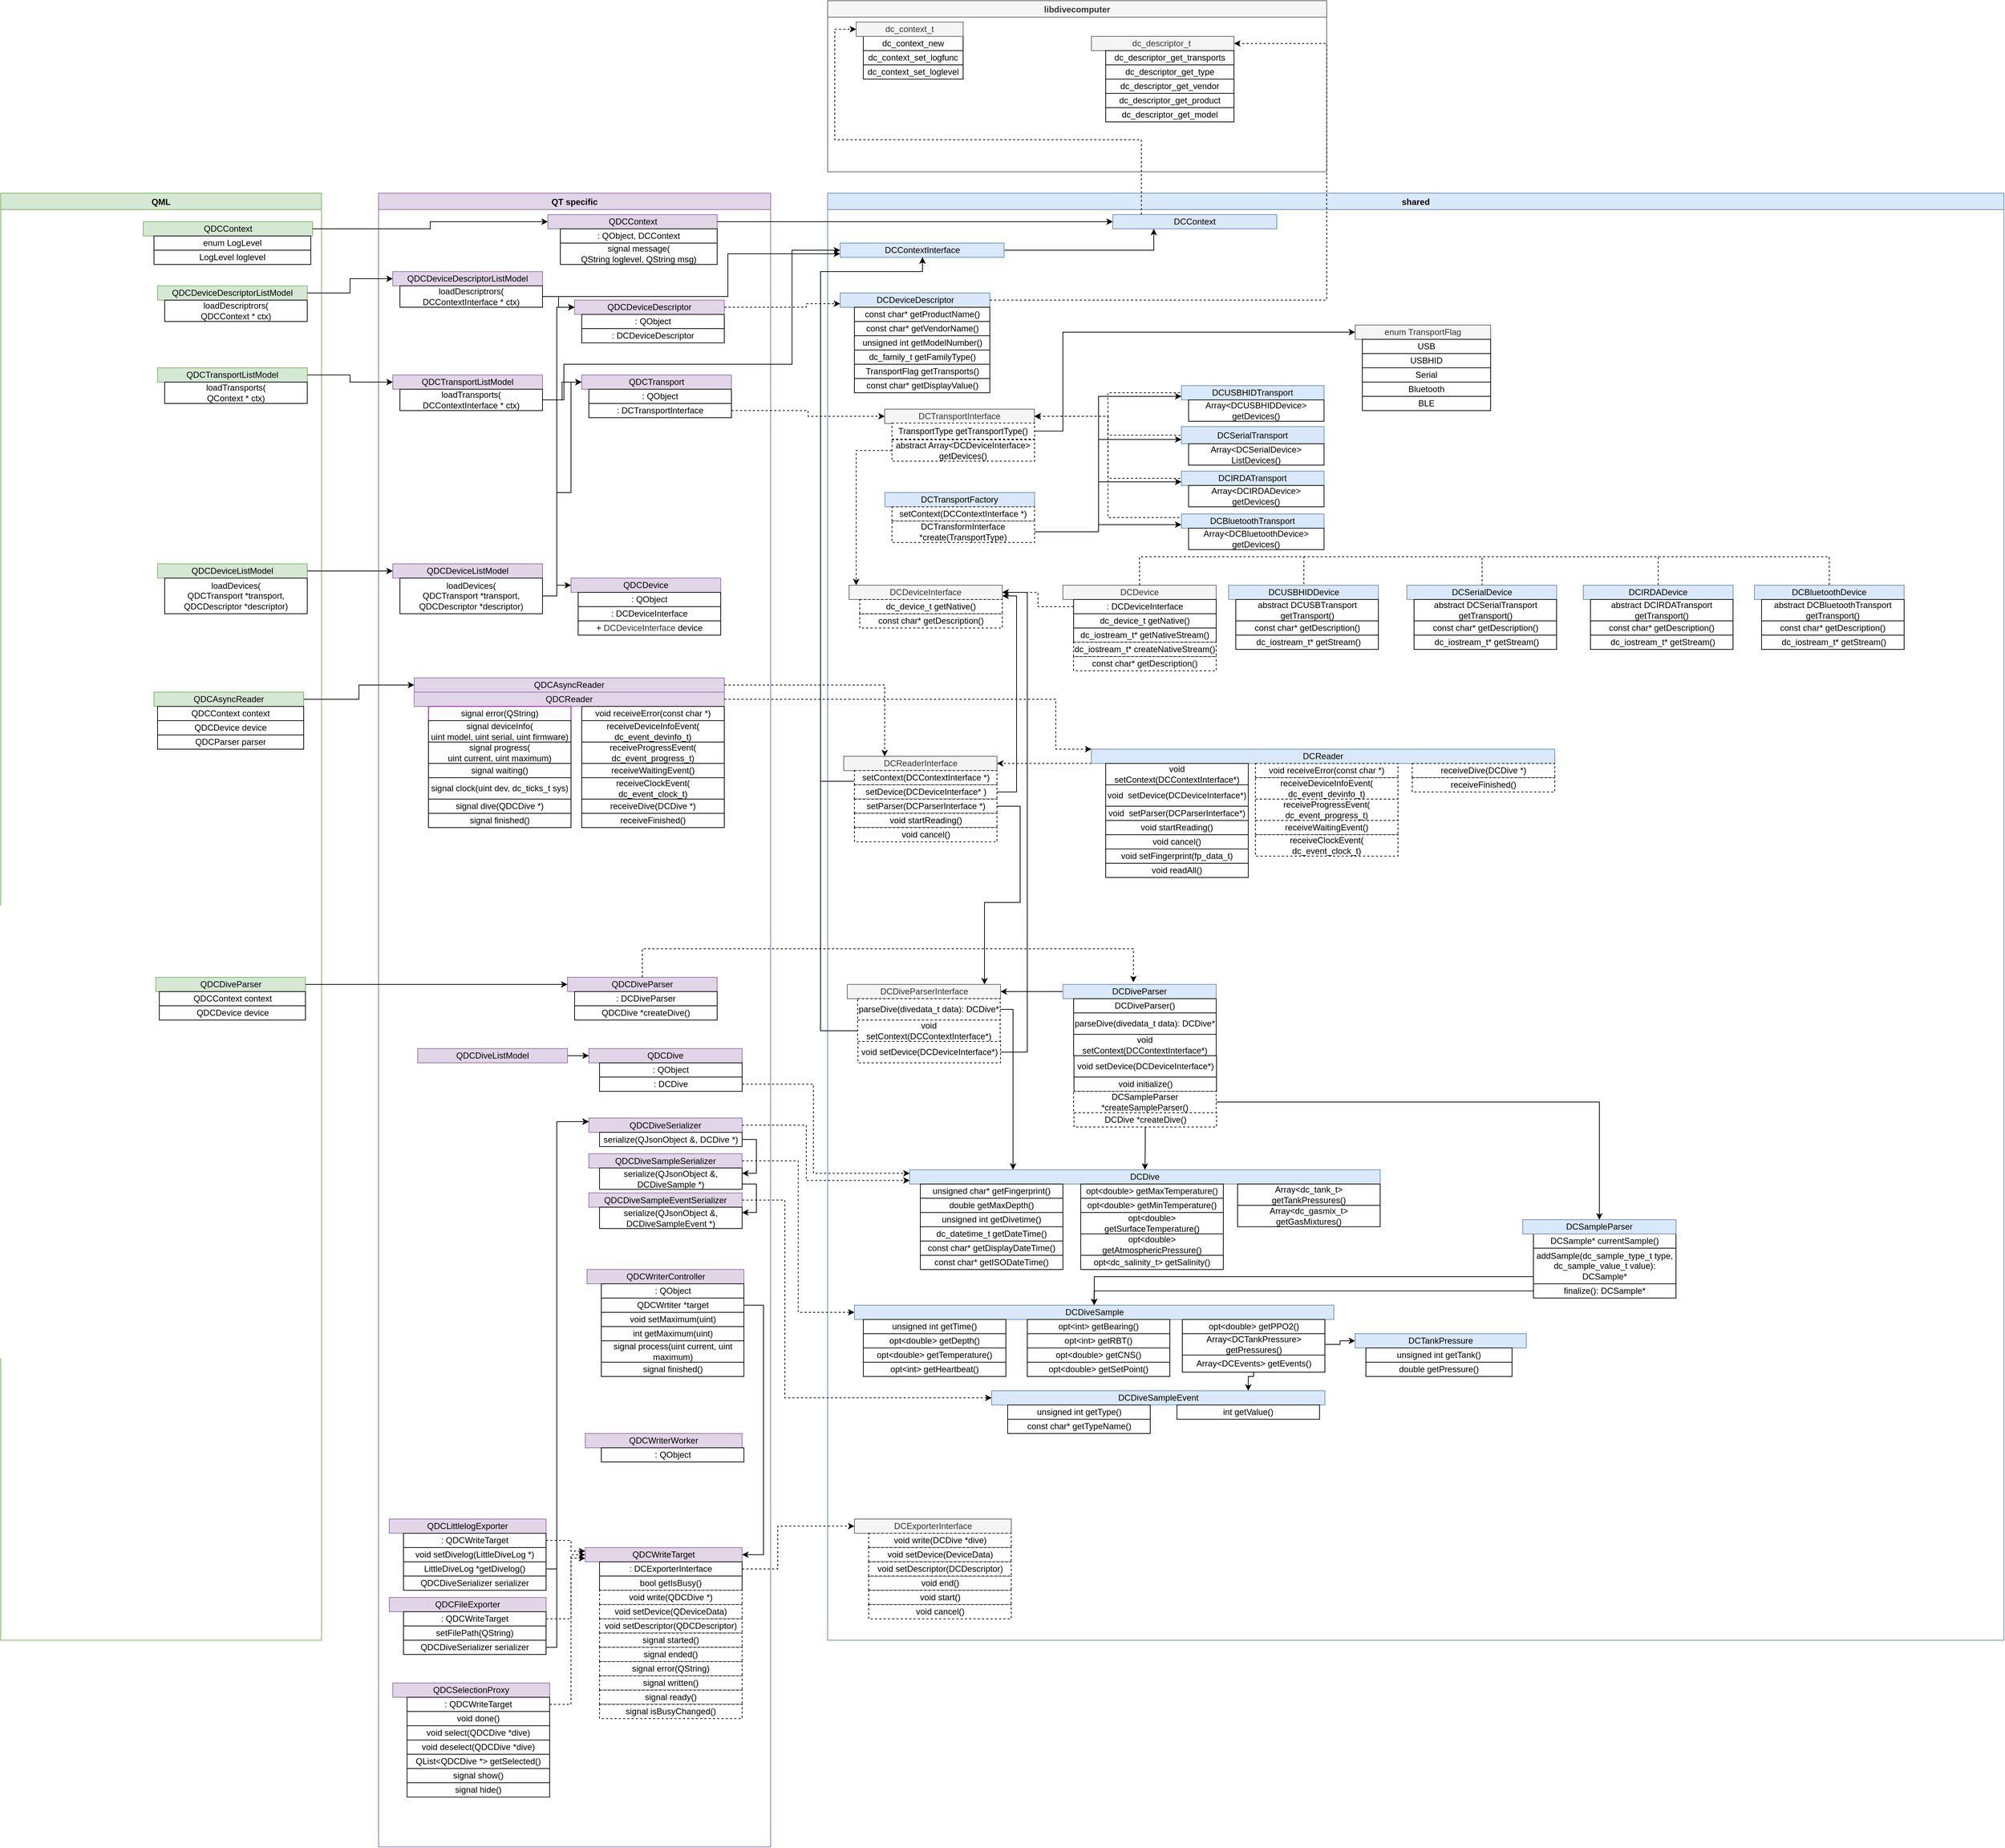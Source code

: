 <mxfile version="13.6.5" type="github" pages="2">
  <diagram id="l0Hb1Kvt9UqNzEm9A9QA" name="Page-1">
    <mxGraphModel dx="2432" dy="1112" grid="1" gridSize="10" guides="1" tooltips="1" connect="1" arrows="1" fold="1" page="0" pageScale="1" pageWidth="827" pageHeight="1169" math="0" shadow="0">
      <root>
        <mxCell id="0" />
        <mxCell id="1" parent="0" />
        <mxCell id="ltwnF_Ncu5DMhvB-tiFt-2" value="libdivecomputer" style="swimlane;fillColor=#f5f5f5;strokeColor=#666666;fontColor=#333333;" parent="1" vertex="1">
          <mxGeometry x="80" y="120" width="700" height="240" as="geometry" />
        </mxCell>
        <mxCell id="ltwnF_Ncu5DMhvB-tiFt-8" value="dc_context_new" style="rounded=0;whiteSpace=wrap;html=1;" parent="ltwnF_Ncu5DMhvB-tiFt-2" vertex="1">
          <mxGeometry x="50" y="50" width="140" height="20" as="geometry" />
        </mxCell>
        <mxCell id="ltwnF_Ncu5DMhvB-tiFt-9" value="dc_context_set_logfunc" style="rounded=0;whiteSpace=wrap;html=1;" parent="ltwnF_Ncu5DMhvB-tiFt-2" vertex="1">
          <mxGeometry x="50" y="70" width="140" height="20" as="geometry" />
        </mxCell>
        <mxCell id="ltwnF_Ncu5DMhvB-tiFt-10" value="dc_context_set_loglevel" style="rounded=0;whiteSpace=wrap;html=1;" parent="ltwnF_Ncu5DMhvB-tiFt-2" vertex="1">
          <mxGeometry x="50" y="90" width="140" height="20" as="geometry" />
        </mxCell>
        <mxCell id="ltwnF_Ncu5DMhvB-tiFt-25" value="dc_descriptor_t&amp;nbsp;" style="rounded=0;whiteSpace=wrap;html=1;fillColor=#f5f5f5;strokeColor=#666666;fontColor=#333333;" parent="ltwnF_Ncu5DMhvB-tiFt-2" vertex="1">
          <mxGeometry x="370" y="50" width="200" height="20" as="geometry" />
        </mxCell>
        <mxCell id="WCboHnmUrijgcAGSZFJO-1" value="dc_descriptor_get_transports" style="rounded=0;whiteSpace=wrap;html=1;" parent="ltwnF_Ncu5DMhvB-tiFt-2" vertex="1">
          <mxGeometry x="390" y="70" width="180" height="20" as="geometry" />
        </mxCell>
        <mxCell id="WCboHnmUrijgcAGSZFJO-2" value="dc_context_t" style="rounded=0;whiteSpace=wrap;html=1;fillColor=#f5f5f5;strokeColor=#666666;fontColor=#333333;" parent="ltwnF_Ncu5DMhvB-tiFt-2" vertex="1">
          <mxGeometry x="40" y="30" width="150" height="20" as="geometry" />
        </mxCell>
        <mxCell id="WCboHnmUrijgcAGSZFJO-3" value="dc_descriptor_get_type" style="rounded=0;whiteSpace=wrap;html=1;" parent="ltwnF_Ncu5DMhvB-tiFt-2" vertex="1">
          <mxGeometry x="390" y="90" width="180" height="20" as="geometry" />
        </mxCell>
        <mxCell id="WCboHnmUrijgcAGSZFJO-4" value="dc_descriptor_get_vendor" style="rounded=0;whiteSpace=wrap;html=1;" parent="ltwnF_Ncu5DMhvB-tiFt-2" vertex="1">
          <mxGeometry x="390" y="110" width="180" height="20" as="geometry" />
        </mxCell>
        <mxCell id="WCboHnmUrijgcAGSZFJO-5" value="dc_descriptor_get_product" style="rounded=0;whiteSpace=wrap;html=1;" parent="ltwnF_Ncu5DMhvB-tiFt-2" vertex="1">
          <mxGeometry x="390" y="130" width="180" height="20" as="geometry" />
        </mxCell>
        <mxCell id="WCboHnmUrijgcAGSZFJO-6" value="dc_descriptor_get_model" style="rounded=0;whiteSpace=wrap;html=1;" parent="ltwnF_Ncu5DMhvB-tiFt-2" vertex="1">
          <mxGeometry x="390" y="150" width="180" height="20" as="geometry" />
        </mxCell>
        <mxCell id="ltwnF_Ncu5DMhvB-tiFt-3" value="shared" style="swimlane;fillColor=#dae8fc;strokeColor=#6c8ebf;" parent="1" vertex="1">
          <mxGeometry x="80" y="390" width="1650" height="2030" as="geometry" />
        </mxCell>
        <mxCell id="ltwnF_Ncu5DMhvB-tiFt-11" value="DCContext" style="rounded=0;whiteSpace=wrap;html=1;fillColor=#dae8fc;strokeColor=#6c8ebf;" parent="ltwnF_Ncu5DMhvB-tiFt-3" vertex="1">
          <mxGeometry x="400" y="30" width="230" height="20" as="geometry" />
        </mxCell>
        <mxCell id="ltwnF_Ncu5DMhvB-tiFt-18" value="DCDeviceDescriptor" style="rounded=0;whiteSpace=wrap;html=1;fillColor=#dae8fc;strokeColor=#6c8ebf;" parent="ltwnF_Ncu5DMhvB-tiFt-3" vertex="1">
          <mxGeometry x="17.5" y="140" width="210" height="20" as="geometry" />
        </mxCell>
        <mxCell id="ltwnF_Ncu5DMhvB-tiFt-23" value="const char* getVendorName()" style="rounded=0;whiteSpace=wrap;html=1;" parent="ltwnF_Ncu5DMhvB-tiFt-3" vertex="1">
          <mxGeometry x="37.5" y="180" width="190" height="20" as="geometry" />
        </mxCell>
        <mxCell id="ltwnF_Ncu5DMhvB-tiFt-24" value="unsigned int getModelNumber()" style="rounded=0;whiteSpace=wrap;html=1;" parent="ltwnF_Ncu5DMhvB-tiFt-3" vertex="1">
          <mxGeometry x="37.5" y="200" width="190" height="20" as="geometry" />
        </mxCell>
        <mxCell id="ltwnF_Ncu5DMhvB-tiFt-28" value="dc_family_t getFamilyType()" style="rounded=0;whiteSpace=wrap;html=1;" parent="ltwnF_Ncu5DMhvB-tiFt-3" vertex="1">
          <mxGeometry x="37.5" y="220" width="190" height="20" as="geometry" />
        </mxCell>
        <mxCell id="ltwnF_Ncu5DMhvB-tiFt-29" value="TransportFlag getTransports()" style="rounded=0;whiteSpace=wrap;html=1;" parent="ltwnF_Ncu5DMhvB-tiFt-3" vertex="1">
          <mxGeometry x="37.5" y="240" width="190" height="20" as="geometry" />
        </mxCell>
        <mxCell id="ltwnF_Ncu5DMhvB-tiFt-30" value="const char* getProductName()" style="rounded=0;whiteSpace=wrap;html=1;" parent="ltwnF_Ncu5DMhvB-tiFt-3" vertex="1">
          <mxGeometry x="37.5" y="160" width="190" height="20" as="geometry" />
        </mxCell>
        <mxCell id="ltwnF_Ncu5DMhvB-tiFt-35" value="BLE" style="rounded=0;whiteSpace=wrap;html=1;" parent="ltwnF_Ncu5DMhvB-tiFt-3" vertex="1">
          <mxGeometry x="750" y="285" width="180" height="20" as="geometry" />
        </mxCell>
        <mxCell id="LenTutCYug-NzjJxEsnI-6" style="edgeStyle=orthogonalEdgeStyle;rounded=0;orthogonalLoop=1;jettySize=auto;html=1;entryX=0;entryY=0.5;entryDx=0;entryDy=0;endArrow=none;endFill=0;dashed=1;startArrow=classic;startFill=1;" parent="ltwnF_Ncu5DMhvB-tiFt-3" source="WCboHnmUrijgcAGSZFJO-8" target="LenTutCYug-NzjJxEsnI-3" edge="1">
          <mxGeometry relative="1" as="geometry" />
        </mxCell>
        <mxCell id="LenTutCYug-NzjJxEsnI-7" style="edgeStyle=orthogonalEdgeStyle;rounded=0;orthogonalLoop=1;jettySize=auto;html=1;entryX=0;entryY=0.5;entryDx=0;entryDy=0;dashed=1;endArrow=none;endFill=0;startArrow=classic;startFill=1;" parent="ltwnF_Ncu5DMhvB-tiFt-3" source="WCboHnmUrijgcAGSZFJO-8" target="LenTutCYug-NzjJxEsnI-4" edge="1">
          <mxGeometry relative="1" as="geometry" />
        </mxCell>
        <mxCell id="LenTutCYug-NzjJxEsnI-8" style="edgeStyle=orthogonalEdgeStyle;rounded=0;orthogonalLoop=1;jettySize=auto;html=1;entryX=0;entryY=0.5;entryDx=0;entryDy=0;dashed=1;endArrow=none;endFill=0;startArrow=classic;startFill=1;" parent="ltwnF_Ncu5DMhvB-tiFt-3" source="WCboHnmUrijgcAGSZFJO-8" target="LenTutCYug-NzjJxEsnI-5" edge="1">
          <mxGeometry relative="1" as="geometry" />
        </mxCell>
        <mxCell id="LenTutCYug-NzjJxEsnI-10" style="edgeStyle=orthogonalEdgeStyle;rounded=0;orthogonalLoop=1;jettySize=auto;html=1;entryX=0;entryY=0.25;entryDx=0;entryDy=0;dashed=1;endArrow=none;endFill=0;startArrow=classic;startFill=1;" parent="ltwnF_Ncu5DMhvB-tiFt-3" source="WCboHnmUrijgcAGSZFJO-8" target="LenTutCYug-NzjJxEsnI-9" edge="1">
          <mxGeometry relative="1" as="geometry" />
        </mxCell>
        <mxCell id="WCboHnmUrijgcAGSZFJO-8" value="DCTransportInterface" style="rounded=0;whiteSpace=wrap;html=1;fillColor=#f5f5f5;strokeColor=#666666;fontColor=#333333;" parent="ltwnF_Ncu5DMhvB-tiFt-3" vertex="1">
          <mxGeometry x="80" y="303" width="210" height="20" as="geometry" />
        </mxCell>
        <mxCell id="WCboHnmUrijgcAGSZFJO-9" value="enum TransportFlag" style="rounded=0;whiteSpace=wrap;html=1;fillColor=#f5f5f5;strokeColor=#666666;fontColor=#333333;" parent="ltwnF_Ncu5DMhvB-tiFt-3" vertex="1">
          <mxGeometry x="740" y="185" width="190" height="20" as="geometry" />
        </mxCell>
        <mxCell id="WCboHnmUrijgcAGSZFJO-10" value="USBHID" style="rounded=0;whiteSpace=wrap;html=1;" parent="ltwnF_Ncu5DMhvB-tiFt-3" vertex="1">
          <mxGeometry x="750" y="225" width="180" height="20" as="geometry" />
        </mxCell>
        <mxCell id="WCboHnmUrijgcAGSZFJO-11" value="USB" style="rounded=0;whiteSpace=wrap;html=1;" parent="ltwnF_Ncu5DMhvB-tiFt-3" vertex="1">
          <mxGeometry x="750" y="205" width="180" height="20" as="geometry" />
        </mxCell>
        <mxCell id="WCboHnmUrijgcAGSZFJO-12" value="Serial" style="rounded=0;whiteSpace=wrap;html=1;" parent="ltwnF_Ncu5DMhvB-tiFt-3" vertex="1">
          <mxGeometry x="750" y="245" width="180" height="20" as="geometry" />
        </mxCell>
        <mxCell id="WCboHnmUrijgcAGSZFJO-13" value="Bluetooth" style="rounded=0;whiteSpace=wrap;html=1;" parent="ltwnF_Ncu5DMhvB-tiFt-3" vertex="1">
          <mxGeometry x="750" y="265" width="180" height="20" as="geometry" />
        </mxCell>
        <mxCell id="zbBpqtvrADR6qRSZToYz-18" style="edgeStyle=orthogonalEdgeStyle;rounded=0;orthogonalLoop=1;jettySize=auto;html=1;dashed=1;" parent="ltwnF_Ncu5DMhvB-tiFt-3" source="WCboHnmUrijgcAGSZFJO-20" target="zbBpqtvrADR6qRSZToYz-4" edge="1">
          <mxGeometry relative="1" as="geometry">
            <Array as="points">
              <mxPoint x="40" y="361" />
            </Array>
          </mxGeometry>
        </mxCell>
        <mxCell id="WCboHnmUrijgcAGSZFJO-20" value="abstract Array&amp;lt;DCDeviceInterface&amp;gt; getDevices()" style="rounded=0;whiteSpace=wrap;html=1;dashed=1;" parent="ltwnF_Ncu5DMhvB-tiFt-3" vertex="1">
          <mxGeometry x="90.25" y="346" width="200" height="30" as="geometry" />
        </mxCell>
        <mxCell id="WCboHnmUrijgcAGSZFJO-22" value="const char* getDisplayValue()" style="rounded=0;whiteSpace=wrap;html=1;" parent="ltwnF_Ncu5DMhvB-tiFt-3" vertex="1">
          <mxGeometry x="37.5" y="260" width="190" height="20" as="geometry" />
        </mxCell>
        <mxCell id="LenTutCYug-NzjJxEsnI-29" style="edgeStyle=orthogonalEdgeStyle;rounded=0;orthogonalLoop=1;jettySize=auto;html=1;endArrow=none;endFill=0;strokeColor=#000000;dashed=1;" parent="ltwnF_Ncu5DMhvB-tiFt-3" source="WCboHnmUrijgcAGSZFJO-23" target="LenTutCYug-NzjJxEsnI-17" edge="1">
          <mxGeometry relative="1" as="geometry">
            <Array as="points">
              <mxPoint x="438" y="510" />
              <mxPoint x="668" y="510" />
            </Array>
          </mxGeometry>
        </mxCell>
        <mxCell id="LenTutCYug-NzjJxEsnI-30" style="edgeStyle=orthogonalEdgeStyle;rounded=0;orthogonalLoop=1;jettySize=auto;html=1;dashed=1;endArrow=none;endFill=0;strokeColor=#000000;" parent="ltwnF_Ncu5DMhvB-tiFt-3" source="WCboHnmUrijgcAGSZFJO-23" target="LenTutCYug-NzjJxEsnI-21" edge="1">
          <mxGeometry relative="1" as="geometry">
            <Array as="points">
              <mxPoint x="438" y="510" />
              <mxPoint x="918" y="510" />
            </Array>
          </mxGeometry>
        </mxCell>
        <mxCell id="LenTutCYug-NzjJxEsnI-34" style="edgeStyle=orthogonalEdgeStyle;rounded=0;orthogonalLoop=1;jettySize=auto;html=1;dashed=1;endArrow=none;endFill=0;strokeColor=#000000;" parent="ltwnF_Ncu5DMhvB-tiFt-3" source="WCboHnmUrijgcAGSZFJO-23" target="LenTutCYug-NzjJxEsnI-31" edge="1">
          <mxGeometry relative="1" as="geometry">
            <Array as="points">
              <mxPoint x="438" y="510" />
              <mxPoint x="1165" y="510" />
            </Array>
          </mxGeometry>
        </mxCell>
        <mxCell id="WCboHnmUrijgcAGSZFJO-23" value="DCDevice" style="rounded=0;whiteSpace=wrap;html=1;fillColor=#f5f5f5;strokeColor=#666666;fontColor=#333333;" parent="ltwnF_Ncu5DMhvB-tiFt-3" vertex="1">
          <mxGeometry x="330" y="550" width="215" height="20" as="geometry" />
        </mxCell>
        <mxCell id="LenTutCYug-NzjJxEsnI-3" value="DCUSBHIDTransport" style="rounded=0;whiteSpace=wrap;html=1;fillColor=#dae8fc;strokeColor=#6c8ebf;" parent="ltwnF_Ncu5DMhvB-tiFt-3" vertex="1">
          <mxGeometry x="496.25" y="270" width="200" height="20" as="geometry" />
        </mxCell>
        <mxCell id="LenTutCYug-NzjJxEsnI-4" value="DCSerialTransport" style="rounded=0;whiteSpace=wrap;html=1;fillColor=#dae8fc;strokeColor=#6c8ebf;" parent="ltwnF_Ncu5DMhvB-tiFt-3" vertex="1">
          <mxGeometry x="496.25" y="327.5" width="200" height="24" as="geometry" />
        </mxCell>
        <mxCell id="LenTutCYug-NzjJxEsnI-5" value="DCIRDATransport" style="rounded=0;whiteSpace=wrap;html=1;fillColor=#dae8fc;strokeColor=#6c8ebf;" parent="ltwnF_Ncu5DMhvB-tiFt-3" vertex="1">
          <mxGeometry x="496.25" y="390" width="200" height="20" as="geometry" />
        </mxCell>
        <mxCell id="LenTutCYug-NzjJxEsnI-9" value="DCBluetoothTransport" style="rounded=0;whiteSpace=wrap;html=1;fillColor=#dae8fc;strokeColor=#6c8ebf;" parent="ltwnF_Ncu5DMhvB-tiFt-3" vertex="1">
          <mxGeometry x="496.25" y="450" width="200" height="20" as="geometry" />
        </mxCell>
        <mxCell id="LenTutCYug-NzjJxEsnI-17" value="DCUSBHIDDevice" style="rounded=0;whiteSpace=wrap;html=1;fillColor=#dae8fc;strokeColor=#6c8ebf;" parent="ltwnF_Ncu5DMhvB-tiFt-3" vertex="1">
          <mxGeometry x="562.5" y="550" width="210" height="20" as="geometry" />
        </mxCell>
        <mxCell id="LenTutCYug-NzjJxEsnI-18" value="const char* getDescription()" style="rounded=0;whiteSpace=wrap;html=1;dashed=1;" parent="ltwnF_Ncu5DMhvB-tiFt-3" vertex="1">
          <mxGeometry x="345" y="650" width="200" height="20" as="geometry" />
        </mxCell>
        <mxCell id="LenTutCYug-NzjJxEsnI-19" value="abstract DCUSBTransport getTransport()" style="rounded=0;whiteSpace=wrap;html=1;" parent="ltwnF_Ncu5DMhvB-tiFt-3" vertex="1">
          <mxGeometry x="572.5" y="570" width="200" height="30" as="geometry" />
        </mxCell>
        <mxCell id="LenTutCYug-NzjJxEsnI-20" value="const char* getDescription()" style="rounded=0;whiteSpace=wrap;html=1;" parent="ltwnF_Ncu5DMhvB-tiFt-3" vertex="1">
          <mxGeometry x="572.5" y="600" width="200" height="20" as="geometry" />
        </mxCell>
        <mxCell id="LenTutCYug-NzjJxEsnI-21" value="DCSerialDevice" style="rounded=0;whiteSpace=wrap;html=1;fillColor=#dae8fc;strokeColor=#6c8ebf;" parent="ltwnF_Ncu5DMhvB-tiFt-3" vertex="1">
          <mxGeometry x="812.5" y="550" width="210" height="20" as="geometry" />
        </mxCell>
        <mxCell id="LenTutCYug-NzjJxEsnI-22" value="abstract DCSerialTransport getTransport()" style="rounded=0;whiteSpace=wrap;html=1;" parent="ltwnF_Ncu5DMhvB-tiFt-3" vertex="1">
          <mxGeometry x="822.5" y="570" width="200" height="30" as="geometry" />
        </mxCell>
        <mxCell id="LenTutCYug-NzjJxEsnI-23" value="const char* getDescription()" style="rounded=0;whiteSpace=wrap;html=1;" parent="ltwnF_Ncu5DMhvB-tiFt-3" vertex="1">
          <mxGeometry x="822.5" y="600" width="200" height="20" as="geometry" />
        </mxCell>
        <mxCell id="LenTutCYug-NzjJxEsnI-25" value="Array&amp;lt;DCUSBHIDDevice&amp;gt; getDevices()" style="rounded=0;whiteSpace=wrap;html=1;" parent="ltwnF_Ncu5DMhvB-tiFt-3" vertex="1">
          <mxGeometry x="506.25" y="290" width="190" height="30" as="geometry" />
        </mxCell>
        <mxCell id="LenTutCYug-NzjJxEsnI-26" value="Array&amp;lt;DCSerialDevice&amp;gt; ListDevices()" style="rounded=0;whiteSpace=wrap;html=1;" parent="ltwnF_Ncu5DMhvB-tiFt-3" vertex="1">
          <mxGeometry x="506.25" y="351.5" width="190" height="30" as="geometry" />
        </mxCell>
        <mxCell id="LenTutCYug-NzjJxEsnI-27" value="Array&amp;lt;DCIRDADevice&amp;gt; getDevices()" style="rounded=0;whiteSpace=wrap;html=1;" parent="ltwnF_Ncu5DMhvB-tiFt-3" vertex="1">
          <mxGeometry x="506.25" y="410" width="190" height="30" as="geometry" />
        </mxCell>
        <mxCell id="LenTutCYug-NzjJxEsnI-28" value="Array&amp;lt;DCBluetoothDevice&amp;gt; getDevices()" style="rounded=0;whiteSpace=wrap;html=1;" parent="ltwnF_Ncu5DMhvB-tiFt-3" vertex="1">
          <mxGeometry x="506.25" y="470" width="190" height="30" as="geometry" />
        </mxCell>
        <mxCell id="LenTutCYug-NzjJxEsnI-31" value="DCIRDADevice" style="rounded=0;whiteSpace=wrap;html=1;fillColor=#dae8fc;strokeColor=#6c8ebf;" parent="ltwnF_Ncu5DMhvB-tiFt-3" vertex="1">
          <mxGeometry x="1060" y="550" width="210" height="20" as="geometry" />
        </mxCell>
        <mxCell id="LenTutCYug-NzjJxEsnI-32" value="abstract DCIRDATransport getTransport()" style="rounded=0;whiteSpace=wrap;html=1;" parent="ltwnF_Ncu5DMhvB-tiFt-3" vertex="1">
          <mxGeometry x="1070" y="570" width="200" height="30" as="geometry" />
        </mxCell>
        <mxCell id="LenTutCYug-NzjJxEsnI-33" value="const char* getDescription()" style="rounded=0;whiteSpace=wrap;html=1;" parent="ltwnF_Ncu5DMhvB-tiFt-3" vertex="1">
          <mxGeometry x="1070" y="600" width="200" height="20" as="geometry" />
        </mxCell>
        <mxCell id="LenTutCYug-NzjJxEsnI-38" value="DCBluetoothDevice" style="rounded=0;whiteSpace=wrap;html=1;fillColor=#dae8fc;strokeColor=#6c8ebf;" parent="ltwnF_Ncu5DMhvB-tiFt-3" vertex="1">
          <mxGeometry x="1300" y="550" width="210" height="20" as="geometry" />
        </mxCell>
        <mxCell id="LenTutCYug-NzjJxEsnI-39" value="abstract DCBluetoothTransport getTransport()" style="rounded=0;whiteSpace=wrap;html=1;" parent="ltwnF_Ncu5DMhvB-tiFt-3" vertex="1">
          <mxGeometry x="1310" y="570" width="200" height="30" as="geometry" />
        </mxCell>
        <mxCell id="LenTutCYug-NzjJxEsnI-40" value="const char* getDescription()" style="rounded=0;whiteSpace=wrap;html=1;" parent="ltwnF_Ncu5DMhvB-tiFt-3" vertex="1">
          <mxGeometry x="1310" y="600" width="200" height="20" as="geometry" />
        </mxCell>
        <mxCell id="LenTutCYug-NzjJxEsnI-41" style="edgeStyle=orthogonalEdgeStyle;rounded=0;orthogonalLoop=1;jettySize=auto;html=1;dashed=1;endArrow=none;endFill=0;strokeColor=#000000;" parent="ltwnF_Ncu5DMhvB-tiFt-3" source="WCboHnmUrijgcAGSZFJO-23" target="LenTutCYug-NzjJxEsnI-38" edge="1">
          <mxGeometry relative="1" as="geometry">
            <Array as="points">
              <mxPoint x="438" y="510" />
              <mxPoint x="1405" y="510" />
            </Array>
          </mxGeometry>
        </mxCell>
        <mxCell id="LenTutCYug-NzjJxEsnI-46" value="dc_iostream_t* getNativeStream()" style="rounded=0;whiteSpace=wrap;html=1;" parent="ltwnF_Ncu5DMhvB-tiFt-3" vertex="1">
          <mxGeometry x="345" y="610" width="200" height="20" as="geometry" />
        </mxCell>
        <mxCell id="LenTutCYug-NzjJxEsnI-47" value="&amp;nbsp;dc_iostream_t* getStream()" style="rounded=0;whiteSpace=wrap;html=1;" parent="ltwnF_Ncu5DMhvB-tiFt-3" vertex="1">
          <mxGeometry x="572.5" y="620" width="200" height="20" as="geometry" />
        </mxCell>
        <mxCell id="LenTutCYug-NzjJxEsnI-48" value="&amp;nbsp;dc_iostream_t* getStream()" style="rounded=0;whiteSpace=wrap;html=1;" parent="ltwnF_Ncu5DMhvB-tiFt-3" vertex="1">
          <mxGeometry x="822.5" y="620" width="200" height="20" as="geometry" />
        </mxCell>
        <mxCell id="LenTutCYug-NzjJxEsnI-49" value="&amp;nbsp;dc_iostream_t* getStream()" style="rounded=0;whiteSpace=wrap;html=1;" parent="ltwnF_Ncu5DMhvB-tiFt-3" vertex="1">
          <mxGeometry x="1070" y="620" width="200" height="20" as="geometry" />
        </mxCell>
        <mxCell id="LenTutCYug-NzjJxEsnI-50" value="&amp;nbsp;dc_iostream_t* getStream()" style="rounded=0;whiteSpace=wrap;html=1;" parent="ltwnF_Ncu5DMhvB-tiFt-3" vertex="1">
          <mxGeometry x="1310" y="620" width="200" height="20" as="geometry" />
        </mxCell>
        <mxCell id="LenTutCYug-NzjJxEsnI-51" value="DCDive" style="rounded=0;whiteSpace=wrap;html=1;fillColor=#dae8fc;strokeColor=#6c8ebf;" parent="ltwnF_Ncu5DMhvB-tiFt-3" vertex="1">
          <mxGeometry x="115" y="1370" width="660" height="20" as="geometry" />
        </mxCell>
        <mxCell id="LenTutCYug-NzjJxEsnI-53" value="unsigned char* getFingerprint()" style="rounded=0;whiteSpace=wrap;html=1;" parent="ltwnF_Ncu5DMhvB-tiFt-3" vertex="1">
          <mxGeometry x="130" y="1390" width="200" height="20" as="geometry" />
        </mxCell>
        <mxCell id="LenTutCYug-NzjJxEsnI-54" value="double getMaxDepth()" style="rounded=0;whiteSpace=wrap;html=1;" parent="ltwnF_Ncu5DMhvB-tiFt-3" vertex="1">
          <mxGeometry x="130" y="1410" width="200" height="20" as="geometry" />
        </mxCell>
        <mxCell id="LenTutCYug-NzjJxEsnI-56" value="unsigned int getDivetime()" style="rounded=0;whiteSpace=wrap;html=1;" parent="ltwnF_Ncu5DMhvB-tiFt-3" vertex="1">
          <mxGeometry x="130" y="1430" width="200" height="20" as="geometry" />
        </mxCell>
        <mxCell id="LenTutCYug-NzjJxEsnI-57" value="dc_datetime_t getDateTime()" style="rounded=0;whiteSpace=wrap;html=1;" parent="ltwnF_Ncu5DMhvB-tiFt-3" vertex="1">
          <mxGeometry x="130" y="1450" width="200" height="20" as="geometry" />
        </mxCell>
        <mxCell id="LenTutCYug-NzjJxEsnI-58" value="const char* getDisplayDateTime()" style="rounded=0;whiteSpace=wrap;html=1;" parent="ltwnF_Ncu5DMhvB-tiFt-3" vertex="1">
          <mxGeometry x="130" y="1470" width="200" height="20" as="geometry" />
        </mxCell>
        <mxCell id="LenTutCYug-NzjJxEsnI-59" value="const char* getISODateTime()" style="rounded=0;whiteSpace=wrap;html=1;" parent="ltwnF_Ncu5DMhvB-tiFt-3" vertex="1">
          <mxGeometry x="130" y="1490" width="200" height="20" as="geometry" />
        </mxCell>
        <mxCell id="LenTutCYug-NzjJxEsnI-60" value="opt&amp;lt;double&amp;gt; getMaxTemperature()" style="rounded=0;whiteSpace=wrap;html=1;" parent="ltwnF_Ncu5DMhvB-tiFt-3" vertex="1">
          <mxGeometry x="355" y="1390" width="200" height="20" as="geometry" />
        </mxCell>
        <mxCell id="LenTutCYug-NzjJxEsnI-61" value="opt&amp;lt;double&amp;gt; getMinTemperature()" style="rounded=0;whiteSpace=wrap;html=1;" parent="ltwnF_Ncu5DMhvB-tiFt-3" vertex="1">
          <mxGeometry x="355" y="1410" width="200" height="20" as="geometry" />
        </mxCell>
        <mxCell id="LenTutCYug-NzjJxEsnI-62" value="opt&amp;lt;double&amp;gt; getSurfaceTemperature()" style="rounded=0;whiteSpace=wrap;html=1;" parent="ltwnF_Ncu5DMhvB-tiFt-3" vertex="1">
          <mxGeometry x="355" y="1430" width="200" height="30" as="geometry" />
        </mxCell>
        <mxCell id="LenTutCYug-NzjJxEsnI-63" value="opt&amp;lt;double&amp;gt; getAtmosphericPressure()" style="rounded=0;whiteSpace=wrap;html=1;" parent="ltwnF_Ncu5DMhvB-tiFt-3" vertex="1">
          <mxGeometry x="355" y="1460" width="200" height="30" as="geometry" />
        </mxCell>
        <mxCell id="LenTutCYug-NzjJxEsnI-68" value="opt&amp;lt;dc_salinity_t&amp;gt; getSalinity()" style="rounded=0;whiteSpace=wrap;html=1;" parent="ltwnF_Ncu5DMhvB-tiFt-3" vertex="1">
          <mxGeometry x="355" y="1490" width="200" height="20" as="geometry" />
        </mxCell>
        <mxCell id="LenTutCYug-NzjJxEsnI-70" value="Array&amp;lt;dc_tank_t&amp;gt; getTankPressures()" style="rounded=0;whiteSpace=wrap;html=1;" parent="ltwnF_Ncu5DMhvB-tiFt-3" vertex="1">
          <mxGeometry x="575" y="1390" width="200" height="30" as="geometry" />
        </mxCell>
        <mxCell id="LenTutCYug-NzjJxEsnI-71" value="Array&amp;lt;dc_gasmix_t&amp;gt; getGasMixtures()" style="rounded=0;whiteSpace=wrap;html=1;" parent="ltwnF_Ncu5DMhvB-tiFt-3" vertex="1">
          <mxGeometry x="575" y="1420" width="200" height="30" as="geometry" />
        </mxCell>
        <mxCell id="LenTutCYug-NzjJxEsnI-73" value="DCDiveSample" style="rounded=0;whiteSpace=wrap;html=1;fillColor=#dae8fc;strokeColor=#6c8ebf;" parent="ltwnF_Ncu5DMhvB-tiFt-3" vertex="1">
          <mxGeometry x="37.5" y="1560" width="672.5" height="20" as="geometry" />
        </mxCell>
        <mxCell id="LenTutCYug-NzjJxEsnI-74" value="DCDiveSampleEvent" style="rounded=0;whiteSpace=wrap;html=1;fillColor=#dae8fc;strokeColor=#6c8ebf;" parent="ltwnF_Ncu5DMhvB-tiFt-3" vertex="1">
          <mxGeometry x="230" y="1680" width="467.5" height="20" as="geometry" />
        </mxCell>
        <mxCell id="PpLzL-J6AhNf8Rzvoqyl-76" style="edgeStyle=orthogonalEdgeStyle;rounded=0;orthogonalLoop=1;jettySize=auto;html=1;" parent="ltwnF_Ncu5DMhvB-tiFt-3" source="nu18OdhDVVGL0PULstCD-1" target="PpLzL-J6AhNf8Rzvoqyl-72" edge="1">
          <mxGeometry relative="1" as="geometry" />
        </mxCell>
        <mxCell id="nu18OdhDVVGL0PULstCD-1" value="DCDiveParser" style="rounded=0;whiteSpace=wrap;html=1;fillColor=#dae8fc;strokeColor=#6c8ebf;" parent="ltwnF_Ncu5DMhvB-tiFt-3" vertex="1">
          <mxGeometry x="330" y="1110" width="215" height="20" as="geometry" />
        </mxCell>
        <mxCell id="nu18OdhDVVGL0PULstCD-3" value="parseDive(divedata_t data): DCDive*" style="rounded=0;whiteSpace=wrap;html=1;" parent="ltwnF_Ncu5DMhvB-tiFt-3" vertex="1">
          <mxGeometry x="345" y="1150" width="200" height="30" as="geometry" />
        </mxCell>
        <mxCell id="nu18OdhDVVGL0PULstCD-5" value="DCDiveParser()" style="rounded=0;whiteSpace=wrap;html=1;" parent="ltwnF_Ncu5DMhvB-tiFt-3" vertex="1">
          <mxGeometry x="345" y="1130" width="200" height="20" as="geometry" />
        </mxCell>
        <mxCell id="nu18OdhDVVGL0PULstCD-9" value="DCSample* currentSample()" style="rounded=0;whiteSpace=wrap;html=1;" parent="ltwnF_Ncu5DMhvB-tiFt-3" vertex="1">
          <mxGeometry x="990" y="1460" width="200" height="20" as="geometry" />
        </mxCell>
        <mxCell id="nu18OdhDVVGL0PULstCD-10" value="unsigned int getTime()" style="rounded=0;whiteSpace=wrap;html=1;" parent="ltwnF_Ncu5DMhvB-tiFt-3" vertex="1">
          <mxGeometry x="50" y="1580" width="200" height="20" as="geometry" />
        </mxCell>
        <mxCell id="spZWWF0u4A5Y6FCt7kzm-1" value="opt&amp;lt;double&amp;gt; getDepth()" style="rounded=0;whiteSpace=wrap;html=1;" parent="ltwnF_Ncu5DMhvB-tiFt-3" vertex="1">
          <mxGeometry x="50" y="1600" width="200" height="20" as="geometry" />
        </mxCell>
        <mxCell id="spZWWF0u4A5Y6FCt7kzm-2" value="opt&amp;lt;double&amp;gt; getTemperature()" style="rounded=0;whiteSpace=wrap;html=1;" parent="ltwnF_Ncu5DMhvB-tiFt-3" vertex="1">
          <mxGeometry x="50" y="1620" width="200" height="20" as="geometry" />
        </mxCell>
        <mxCell id="spZWWF0u4A5Y6FCt7kzm-3" value="opt&amp;lt;int&amp;gt; getHeartbeat()" style="rounded=0;whiteSpace=wrap;html=1;" parent="ltwnF_Ncu5DMhvB-tiFt-3" vertex="1">
          <mxGeometry x="50" y="1640" width="200" height="20" as="geometry" />
        </mxCell>
        <mxCell id="spZWWF0u4A5Y6FCt7kzm-4" value="opt&amp;lt;int&amp;gt; getBearing()" style="rounded=0;whiteSpace=wrap;html=1;" parent="ltwnF_Ncu5DMhvB-tiFt-3" vertex="1">
          <mxGeometry x="280" y="1580" width="200" height="20" as="geometry" />
        </mxCell>
        <mxCell id="spZWWF0u4A5Y6FCt7kzm-5" value="opt&amp;lt;int&amp;gt; getRBT()" style="rounded=0;whiteSpace=wrap;html=1;" parent="ltwnF_Ncu5DMhvB-tiFt-3" vertex="1">
          <mxGeometry x="280" y="1600" width="200" height="20" as="geometry" />
        </mxCell>
        <mxCell id="spZWWF0u4A5Y6FCt7kzm-6" value="opt&amp;lt;double&amp;gt; getCNS()" style="rounded=0;whiteSpace=wrap;html=1;" parent="ltwnF_Ncu5DMhvB-tiFt-3" vertex="1">
          <mxGeometry x="280" y="1620" width="200" height="20" as="geometry" />
        </mxCell>
        <mxCell id="spZWWF0u4A5Y6FCt7kzm-7" value="opt&amp;lt;double&amp;gt; getSetPoint()" style="rounded=0;whiteSpace=wrap;html=1;" parent="ltwnF_Ncu5DMhvB-tiFt-3" vertex="1">
          <mxGeometry x="280" y="1640" width="200" height="20" as="geometry" />
        </mxCell>
        <mxCell id="spZWWF0u4A5Y6FCt7kzm-8" value="opt&amp;lt;double&amp;gt; getPPO2()" style="rounded=0;whiteSpace=wrap;html=1;" parent="ltwnF_Ncu5DMhvB-tiFt-3" vertex="1">
          <mxGeometry x="497.5" y="1580" width="200" height="20" as="geometry" />
        </mxCell>
        <mxCell id="spZWWF0u4A5Y6FCt7kzm-16" style="edgeStyle=orthogonalEdgeStyle;rounded=0;orthogonalLoop=1;jettySize=auto;html=1;" parent="ltwnF_Ncu5DMhvB-tiFt-3" source="spZWWF0u4A5Y6FCt7kzm-9" target="LenTutCYug-NzjJxEsnI-74" edge="1">
          <mxGeometry relative="1" as="geometry">
            <Array as="points">
              <mxPoint x="598" y="1660" />
              <mxPoint x="590" y="1660" />
            </Array>
          </mxGeometry>
        </mxCell>
        <mxCell id="spZWWF0u4A5Y6FCt7kzm-9" value="Array&amp;lt;DCEvents&amp;gt; getEvents()" style="rounded=0;whiteSpace=wrap;html=1;" parent="ltwnF_Ncu5DMhvB-tiFt-3" vertex="1">
          <mxGeometry x="497.5" y="1630" width="200" height="24" as="geometry" />
        </mxCell>
        <mxCell id="spZWWF0u4A5Y6FCt7kzm-14" style="edgeStyle=orthogonalEdgeStyle;rounded=0;orthogonalLoop=1;jettySize=auto;html=1;entryX=0;entryY=0.5;entryDx=0;entryDy=0;" parent="ltwnF_Ncu5DMhvB-tiFt-3" source="spZWWF0u4A5Y6FCt7kzm-10" target="spZWWF0u4A5Y6FCt7kzm-11" edge="1">
          <mxGeometry relative="1" as="geometry" />
        </mxCell>
        <mxCell id="spZWWF0u4A5Y6FCt7kzm-10" value="Array&amp;lt;DCTankPressure&amp;gt; getPressures()" style="rounded=0;whiteSpace=wrap;html=1;" parent="ltwnF_Ncu5DMhvB-tiFt-3" vertex="1">
          <mxGeometry x="497.5" y="1600" width="200" height="30" as="geometry" />
        </mxCell>
        <mxCell id="spZWWF0u4A5Y6FCt7kzm-11" value="DCTankPressure" style="rounded=0;whiteSpace=wrap;html=1;fillColor=#dae8fc;strokeColor=#6c8ebf;" parent="ltwnF_Ncu5DMhvB-tiFt-3" vertex="1">
          <mxGeometry x="740" y="1600" width="240" height="20" as="geometry" />
        </mxCell>
        <mxCell id="spZWWF0u4A5Y6FCt7kzm-12" value="unsigned int getTank()" style="rounded=0;whiteSpace=wrap;html=1;" parent="ltwnF_Ncu5DMhvB-tiFt-3" vertex="1">
          <mxGeometry x="755" y="1620" width="205" height="20" as="geometry" />
        </mxCell>
        <mxCell id="spZWWF0u4A5Y6FCt7kzm-13" value="double getPressure()" style="rounded=0;whiteSpace=wrap;html=1;" parent="ltwnF_Ncu5DMhvB-tiFt-3" vertex="1">
          <mxGeometry x="755" y="1640" width="205" height="20" as="geometry" />
        </mxCell>
        <mxCell id="spZWWF0u4A5Y6FCt7kzm-17" value="int getValue()" style="rounded=0;whiteSpace=wrap;html=1;" parent="ltwnF_Ncu5DMhvB-tiFt-3" vertex="1">
          <mxGeometry x="490" y="1700" width="200" height="20" as="geometry" />
        </mxCell>
        <mxCell id="spZWWF0u4A5Y6FCt7kzm-18" value="const char* getTypeName()" style="rounded=0;whiteSpace=wrap;html=1;" parent="ltwnF_Ncu5DMhvB-tiFt-3" vertex="1">
          <mxGeometry x="252.5" y="1720" width="200" height="20" as="geometry" />
        </mxCell>
        <mxCell id="spZWWF0u4A5Y6FCt7kzm-19" value="unsigned int getType()" style="rounded=0;whiteSpace=wrap;html=1;" parent="ltwnF_Ncu5DMhvB-tiFt-3" vertex="1">
          <mxGeometry x="252.5" y="1700" width="200" height="20" as="geometry" />
        </mxCell>
        <mxCell id="spZWWF0u4A5Y6FCt7kzm-20" value="DCSampleParser" style="rounded=0;whiteSpace=wrap;html=1;fillColor=#dae8fc;strokeColor=#6c8ebf;" parent="ltwnF_Ncu5DMhvB-tiFt-3" vertex="1">
          <mxGeometry x="975" y="1440" width="215" height="20" as="geometry" />
        </mxCell>
        <mxCell id="G_5eRwRaQk3gY31ZSDMp-4" style="edgeStyle=orthogonalEdgeStyle;rounded=0;orthogonalLoop=1;jettySize=auto;html=1;" parent="ltwnF_Ncu5DMhvB-tiFt-3" source="spZWWF0u4A5Y6FCt7kzm-23" target="LenTutCYug-NzjJxEsnI-73" edge="1">
          <mxGeometry relative="1" as="geometry">
            <Array as="points">
              <mxPoint x="374" y="1520" />
            </Array>
          </mxGeometry>
        </mxCell>
        <mxCell id="spZWWF0u4A5Y6FCt7kzm-23" value="addSample(dc_sample_type_t type, dc_sample_value_t value): DCSample*" style="rounded=0;whiteSpace=wrap;html=1;" parent="ltwnF_Ncu5DMhvB-tiFt-3" vertex="1">
          <mxGeometry x="990" y="1480" width="200" height="50" as="geometry" />
        </mxCell>
        <mxCell id="G_5eRwRaQk3gY31ZSDMp-5" style="edgeStyle=orthogonalEdgeStyle;rounded=0;orthogonalLoop=1;jettySize=auto;html=1;" parent="ltwnF_Ncu5DMhvB-tiFt-3" source="spZWWF0u4A5Y6FCt7kzm-24" target="LenTutCYug-NzjJxEsnI-73" edge="1">
          <mxGeometry relative="1" as="geometry" />
        </mxCell>
        <mxCell id="spZWWF0u4A5Y6FCt7kzm-24" value="finalize(): DCSample*" style="rounded=0;whiteSpace=wrap;html=1;" parent="ltwnF_Ncu5DMhvB-tiFt-3" vertex="1">
          <mxGeometry x="990" y="1530" width="200" height="20" as="geometry" />
        </mxCell>
        <mxCell id="PpLzL-J6AhNf8Rzvoqyl-83" style="edgeStyle=orthogonalEdgeStyle;rounded=0;orthogonalLoop=1;jettySize=auto;html=1;dashed=1;" parent="ltwnF_Ncu5DMhvB-tiFt-3" source="G_5eRwRaQk3gY31ZSDMp-6" target="PpLzL-J6AhNf8Rzvoqyl-77" edge="1">
          <mxGeometry relative="1" as="geometry">
            <Array as="points">
              <mxPoint x="267.5" y="800" />
            </Array>
          </mxGeometry>
        </mxCell>
        <mxCell id="G_5eRwRaQk3gY31ZSDMp-6" value="DCReader" style="rounded=0;whiteSpace=wrap;html=1;fillColor=#dae8fc;strokeColor=#6c8ebf;" parent="ltwnF_Ncu5DMhvB-tiFt-3" vertex="1">
          <mxGeometry x="370" y="780" width="650" height="20" as="geometry" />
        </mxCell>
        <mxCell id="G_5eRwRaQk3gY31ZSDMp-7" value="void setContext(DCContextInterface*)" style="rounded=0;whiteSpace=wrap;html=1;" parent="ltwnF_Ncu5DMhvB-tiFt-3" vertex="1">
          <mxGeometry x="390" y="800" width="200" height="30" as="geometry" />
        </mxCell>
        <mxCell id="G_5eRwRaQk3gY31ZSDMp-9" value="void&amp;nbsp; setDevice(DCDeviceInterface*)" style="rounded=0;whiteSpace=wrap;html=1;" parent="ltwnF_Ncu5DMhvB-tiFt-3" vertex="1">
          <mxGeometry x="390" y="830" width="200" height="30" as="geometry" />
        </mxCell>
        <mxCell id="G_5eRwRaQk3gY31ZSDMp-10" value="void startReading()" style="rounded=0;whiteSpace=wrap;html=1;" parent="ltwnF_Ncu5DMhvB-tiFt-3" vertex="1">
          <mxGeometry x="390" y="880" width="200" height="20" as="geometry" />
        </mxCell>
        <mxCell id="PpLzL-J6AhNf8Rzvoqyl-5" style="edgeStyle=orthogonalEdgeStyle;rounded=0;orthogonalLoop=1;jettySize=auto;html=1;entryX=0.25;entryY=1;entryDx=0;entryDy=0;" parent="ltwnF_Ncu5DMhvB-tiFt-3" source="PpLzL-J6AhNf8Rzvoqyl-4" target="ltwnF_Ncu5DMhvB-tiFt-11" edge="1">
          <mxGeometry relative="1" as="geometry" />
        </mxCell>
        <mxCell id="PpLzL-J6AhNf8Rzvoqyl-4" value="DCContextInterface" style="rounded=0;whiteSpace=wrap;html=1;fillColor=#dae8fc;strokeColor=#6c8ebf;" parent="ltwnF_Ncu5DMhvB-tiFt-3" vertex="1">
          <mxGeometry x="17.5" y="70" width="230" height="20" as="geometry" />
        </mxCell>
        <mxCell id="PpLzL-J6AhNf8Rzvoqyl-15" value="void&amp;nbsp; setParser(DCParserInterface*)" style="rounded=0;whiteSpace=wrap;html=1;" parent="ltwnF_Ncu5DMhvB-tiFt-3" vertex="1">
          <mxGeometry x="390" y="860" width="200" height="20" as="geometry" />
        </mxCell>
        <mxCell id="PpLzL-J6AhNf8Rzvoqyl-16" value="void cancel()" style="rounded=0;whiteSpace=wrap;html=1;" parent="ltwnF_Ncu5DMhvB-tiFt-3" vertex="1">
          <mxGeometry x="390" y="900" width="200" height="20" as="geometry" />
        </mxCell>
        <mxCell id="PpLzL-J6AhNf8Rzvoqyl-17" value="void setFingerprint(fp_data_t)" style="rounded=0;whiteSpace=wrap;html=1;" parent="ltwnF_Ncu5DMhvB-tiFt-3" vertex="1">
          <mxGeometry x="390" y="920" width="200" height="20" as="geometry" />
        </mxCell>
        <mxCell id="PpLzL-J6AhNf8Rzvoqyl-18" value="void readAll()" style="rounded=0;whiteSpace=wrap;html=1;" parent="ltwnF_Ncu5DMhvB-tiFt-3" vertex="1">
          <mxGeometry x="390" y="940" width="200" height="20" as="geometry" />
        </mxCell>
        <mxCell id="PpLzL-J6AhNf8Rzvoqyl-19" value="void&amp;nbsp;receiveError(const char *)" style="rounded=0;whiteSpace=wrap;html=1;dashed=1;" parent="ltwnF_Ncu5DMhvB-tiFt-3" vertex="1">
          <mxGeometry x="600" y="800" width="200" height="20" as="geometry" />
        </mxCell>
        <mxCell id="PpLzL-J6AhNf8Rzvoqyl-20" value="dc_iostream_t* createNativeStream()" style="rounded=0;whiteSpace=wrap;html=1;dashed=1;" parent="ltwnF_Ncu5DMhvB-tiFt-3" vertex="1">
          <mxGeometry x="345" y="630" width="200" height="20" as="geometry" />
        </mxCell>
        <mxCell id="PpLzL-J6AhNf8Rzvoqyl-21" value="dc_device_t getNative()" style="rounded=0;whiteSpace=wrap;html=1;" parent="ltwnF_Ncu5DMhvB-tiFt-3" vertex="1">
          <mxGeometry x="345" y="590" width="200" height="20" as="geometry" />
        </mxCell>
        <mxCell id="PpLzL-J6AhNf8Rzvoqyl-22" value="receiveDeviceInfoEvent(&lt;br&gt;dc_event_devinfo_t)" style="rounded=0;whiteSpace=wrap;html=1;dashed=1;" parent="ltwnF_Ncu5DMhvB-tiFt-3" vertex="1">
          <mxGeometry x="600" y="820" width="200" height="30" as="geometry" />
        </mxCell>
        <mxCell id="PpLzL-J6AhNf8Rzvoqyl-23" value="receiveProgressEvent(&lt;br&gt;dc_event_progress_t)" style="rounded=0;whiteSpace=wrap;html=1;dashed=1;" parent="ltwnF_Ncu5DMhvB-tiFt-3" vertex="1">
          <mxGeometry x="600" y="850" width="200" height="30" as="geometry" />
        </mxCell>
        <mxCell id="PpLzL-J6AhNf8Rzvoqyl-24" value="receiveWaitingEvent()" style="rounded=0;whiteSpace=wrap;html=1;dashed=1;" parent="ltwnF_Ncu5DMhvB-tiFt-3" vertex="1">
          <mxGeometry x="600" y="880" width="200" height="20" as="geometry" />
        </mxCell>
        <mxCell id="PpLzL-J6AhNf8Rzvoqyl-25" value="receiveClockEvent(&lt;br&gt;dc_event_clock_t)" style="rounded=0;whiteSpace=wrap;html=1;dashed=1;" parent="ltwnF_Ncu5DMhvB-tiFt-3" vertex="1">
          <mxGeometry x="600" y="900" width="200" height="30" as="geometry" />
        </mxCell>
        <mxCell id="PpLzL-J6AhNf8Rzvoqyl-26" value="receiveDive(DCDive *)" style="rounded=0;whiteSpace=wrap;html=1;dashed=1;" parent="ltwnF_Ncu5DMhvB-tiFt-3" vertex="1">
          <mxGeometry x="820" y="800" width="200" height="20" as="geometry" />
        </mxCell>
        <mxCell id="PpLzL-J6AhNf8Rzvoqyl-27" value="receiveFinished()" style="rounded=0;whiteSpace=wrap;html=1;dashed=1;" parent="ltwnF_Ncu5DMhvB-tiFt-3" vertex="1">
          <mxGeometry x="820" y="820" width="200" height="20" as="geometry" />
        </mxCell>
        <mxCell id="PpLzL-J6AhNf8Rzvoqyl-60" value="void setContext(DCContextInterface*)" style="rounded=0;whiteSpace=wrap;html=1;" parent="ltwnF_Ncu5DMhvB-tiFt-3" vertex="1">
          <mxGeometry x="345" y="1180" width="200" height="30" as="geometry" />
        </mxCell>
        <mxCell id="PpLzL-J6AhNf8Rzvoqyl-61" value="void setDevice(DCDeviceInterface*)" style="rounded=0;whiteSpace=wrap;html=1;" parent="ltwnF_Ncu5DMhvB-tiFt-3" vertex="1">
          <mxGeometry x="345.5" y="1210" width="200" height="30" as="geometry" />
        </mxCell>
        <mxCell id="PpLzL-J6AhNf8Rzvoqyl-62" value="void initialize()" style="rounded=0;whiteSpace=wrap;html=1;" parent="ltwnF_Ncu5DMhvB-tiFt-3" vertex="1">
          <mxGeometry x="345.5" y="1240" width="200" height="20" as="geometry" />
        </mxCell>
        <mxCell id="PpLzL-J6AhNf8Rzvoqyl-71" style="edgeStyle=orthogonalEdgeStyle;rounded=0;orthogonalLoop=1;jettySize=auto;html=1;" parent="ltwnF_Ncu5DMhvB-tiFt-3" source="PpLzL-J6AhNf8Rzvoqyl-63" target="LenTutCYug-NzjJxEsnI-51" edge="1">
          <mxGeometry relative="1" as="geometry" />
        </mxCell>
        <mxCell id="PpLzL-J6AhNf8Rzvoqyl-63" value="DCDive *createDive()" style="rounded=0;whiteSpace=wrap;html=1;dashed=1;" parent="ltwnF_Ncu5DMhvB-tiFt-3" vertex="1">
          <mxGeometry x="345.5" y="1290" width="200" height="20" as="geometry" />
        </mxCell>
        <mxCell id="PpLzL-J6AhNf8Rzvoqyl-70" style="edgeStyle=orthogonalEdgeStyle;rounded=0;orthogonalLoop=1;jettySize=auto;html=1;entryX=0.5;entryY=0;entryDx=0;entryDy=0;" parent="ltwnF_Ncu5DMhvB-tiFt-3" source="PpLzL-J6AhNf8Rzvoqyl-64" target="spZWWF0u4A5Y6FCt7kzm-20" edge="1">
          <mxGeometry relative="1" as="geometry" />
        </mxCell>
        <mxCell id="PpLzL-J6AhNf8Rzvoqyl-64" value="DCSampleParser *createSampleParser()" style="rounded=0;whiteSpace=wrap;html=1;dashed=1;" parent="ltwnF_Ncu5DMhvB-tiFt-3" vertex="1">
          <mxGeometry x="345" y="1260" width="200" height="30" as="geometry" />
        </mxCell>
        <mxCell id="PpLzL-J6AhNf8Rzvoqyl-72" value="DCDiveParserInterface" style="rounded=0;whiteSpace=wrap;html=1;fillColor=#f5f5f5;strokeColor=#666666;fontColor=#333333;" parent="ltwnF_Ncu5DMhvB-tiFt-3" vertex="1">
          <mxGeometry x="27.5" y="1110" width="215" height="20" as="geometry" />
        </mxCell>
        <mxCell id="zbBpqtvrADR6qRSZToYz-17" style="edgeStyle=orthogonalEdgeStyle;rounded=0;orthogonalLoop=1;jettySize=auto;html=1;" parent="ltwnF_Ncu5DMhvB-tiFt-3" source="PpLzL-J6AhNf8Rzvoqyl-73" target="LenTutCYug-NzjJxEsnI-51" edge="1">
          <mxGeometry relative="1" as="geometry">
            <Array as="points">
              <mxPoint x="260" y="1145" />
            </Array>
          </mxGeometry>
        </mxCell>
        <mxCell id="PpLzL-J6AhNf8Rzvoqyl-73" value="parseDive(divedata_t data): DCDive*" style="rounded=0;whiteSpace=wrap;html=1;dashed=1;" parent="ltwnF_Ncu5DMhvB-tiFt-3" vertex="1">
          <mxGeometry x="42" y="1130" width="200" height="30" as="geometry" />
        </mxCell>
        <mxCell id="zbBpqtvrADR6qRSZToYz-15" style="edgeStyle=orthogonalEdgeStyle;rounded=0;orthogonalLoop=1;jettySize=auto;html=1;" parent="ltwnF_Ncu5DMhvB-tiFt-3" source="PpLzL-J6AhNf8Rzvoqyl-74" target="PpLzL-J6AhNf8Rzvoqyl-4" edge="1">
          <mxGeometry relative="1" as="geometry">
            <Array as="points">
              <mxPoint x="-10" y="1175" />
              <mxPoint x="-10" y="110" />
              <mxPoint x="133" y="110" />
            </Array>
          </mxGeometry>
        </mxCell>
        <mxCell id="PpLzL-J6AhNf8Rzvoqyl-74" value="void setContext(DCContextInterface*)" style="rounded=0;whiteSpace=wrap;html=1;dashed=1;" parent="ltwnF_Ncu5DMhvB-tiFt-3" vertex="1">
          <mxGeometry x="42" y="1160" width="200" height="30" as="geometry" />
        </mxCell>
        <mxCell id="zbBpqtvrADR6qRSZToYz-16" style="edgeStyle=orthogonalEdgeStyle;rounded=0;orthogonalLoop=1;jettySize=auto;html=1;" parent="ltwnF_Ncu5DMhvB-tiFt-3" source="PpLzL-J6AhNf8Rzvoqyl-75" target="zbBpqtvrADR6qRSZToYz-4" edge="1">
          <mxGeometry relative="1" as="geometry">
            <Array as="points">
              <mxPoint x="280" y="1205" />
              <mxPoint x="280" y="560" />
            </Array>
          </mxGeometry>
        </mxCell>
        <mxCell id="PpLzL-J6AhNf8Rzvoqyl-75" value="void setDevice(DCDeviceInterface*)" style="rounded=0;whiteSpace=wrap;html=1;dashed=1;" parent="ltwnF_Ncu5DMhvB-tiFt-3" vertex="1">
          <mxGeometry x="42.5" y="1190" width="200" height="30" as="geometry" />
        </mxCell>
        <mxCell id="PpLzL-J6AhNf8Rzvoqyl-77" value="DCReaderInterface" style="rounded=0;whiteSpace=wrap;html=1;fillColor=#f5f5f5;strokeColor=#666666;fontColor=#333333;" parent="ltwnF_Ncu5DMhvB-tiFt-3" vertex="1">
          <mxGeometry x="22.5" y="790" width="215" height="20" as="geometry" />
        </mxCell>
        <mxCell id="zbBpqtvrADR6qRSZToYz-14" style="edgeStyle=orthogonalEdgeStyle;rounded=0;orthogonalLoop=1;jettySize=auto;html=1;" parent="ltwnF_Ncu5DMhvB-tiFt-3" source="PpLzL-J6AhNf8Rzvoqyl-78" target="PpLzL-J6AhNf8Rzvoqyl-4" edge="1">
          <mxGeometry relative="1" as="geometry">
            <Array as="points">
              <mxPoint x="-10" y="825" />
              <mxPoint x="-10" y="110" />
              <mxPoint x="133" y="110" />
            </Array>
          </mxGeometry>
        </mxCell>
        <mxCell id="PpLzL-J6AhNf8Rzvoqyl-78" value="setContext(DCContextInterface *)" style="rounded=0;whiteSpace=wrap;html=1;dashed=1;" parent="ltwnF_Ncu5DMhvB-tiFt-3" vertex="1">
          <mxGeometry x="37.5" y="810" width="200" height="20" as="geometry" />
        </mxCell>
        <mxCell id="zbBpqtvrADR6qRSZToYz-12" style="edgeStyle=orthogonalEdgeStyle;rounded=0;orthogonalLoop=1;jettySize=auto;html=1;entryX=1;entryY=0.75;entryDx=0;entryDy=0;" parent="ltwnF_Ncu5DMhvB-tiFt-3" source="PpLzL-J6AhNf8Rzvoqyl-79" target="zbBpqtvrADR6qRSZToYz-4" edge="1">
          <mxGeometry relative="1" as="geometry">
            <Array as="points">
              <mxPoint x="265" y="840" />
              <mxPoint x="265" y="565" />
            </Array>
          </mxGeometry>
        </mxCell>
        <mxCell id="PpLzL-J6AhNf8Rzvoqyl-79" value="setDevice(DCDeviceInterface* )" style="rounded=0;whiteSpace=wrap;html=1;dashed=1;" parent="ltwnF_Ncu5DMhvB-tiFt-3" vertex="1">
          <mxGeometry x="37.5" y="830" width="200" height="20" as="geometry" />
        </mxCell>
        <mxCell id="zbBpqtvrADR6qRSZToYz-13" style="edgeStyle=orthogonalEdgeStyle;rounded=0;orthogonalLoop=1;jettySize=auto;html=1;" parent="ltwnF_Ncu5DMhvB-tiFt-3" source="PpLzL-J6AhNf8Rzvoqyl-80" target="PpLzL-J6AhNf8Rzvoqyl-72" edge="1">
          <mxGeometry relative="1" as="geometry">
            <Array as="points">
              <mxPoint x="270" y="860" />
              <mxPoint x="270" y="995" />
              <mxPoint x="220" y="995" />
            </Array>
          </mxGeometry>
        </mxCell>
        <mxCell id="PpLzL-J6AhNf8Rzvoqyl-80" value="setParser(DCParserInterface *)" style="rounded=0;whiteSpace=wrap;html=1;dashed=1;" parent="ltwnF_Ncu5DMhvB-tiFt-3" vertex="1">
          <mxGeometry x="37.5" y="850" width="200" height="20" as="geometry" />
        </mxCell>
        <mxCell id="PpLzL-J6AhNf8Rzvoqyl-81" value="void startReading()" style="rounded=0;whiteSpace=wrap;html=1;dashed=1;" parent="ltwnF_Ncu5DMhvB-tiFt-3" vertex="1">
          <mxGeometry x="37.5" y="870" width="200" height="20" as="geometry" />
        </mxCell>
        <mxCell id="PpLzL-J6AhNf8Rzvoqyl-82" value="void cancel()" style="rounded=0;whiteSpace=wrap;html=1;dashed=1;" parent="ltwnF_Ncu5DMhvB-tiFt-3" vertex="1">
          <mxGeometry x="37.5" y="890" width="200" height="20" as="geometry" />
        </mxCell>
        <mxCell id="zbBpqtvrADR6qRSZToYz-4" value="DCDeviceInterface" style="rounded=0;whiteSpace=wrap;html=1;fillColor=#f5f5f5;strokeColor=#666666;fontColor=#333333;" parent="ltwnF_Ncu5DMhvB-tiFt-3" vertex="1">
          <mxGeometry x="30" y="550" width="215" height="20" as="geometry" />
        </mxCell>
        <mxCell id="zbBpqtvrADR6qRSZToYz-6" value="const char* getDescription()" style="rounded=0;whiteSpace=wrap;html=1;dashed=1;" parent="ltwnF_Ncu5DMhvB-tiFt-3" vertex="1">
          <mxGeometry x="45" y="590" width="200" height="20" as="geometry" />
        </mxCell>
        <mxCell id="zbBpqtvrADR6qRSZToYz-9" value="dc_device_t getNative()" style="rounded=0;whiteSpace=wrap;html=1;dashed=1;" parent="ltwnF_Ncu5DMhvB-tiFt-3" vertex="1">
          <mxGeometry x="45" y="570" width="200" height="20" as="geometry" />
        </mxCell>
        <mxCell id="zbBpqtvrADR6qRSZToYz-11" style="edgeStyle=orthogonalEdgeStyle;rounded=0;orthogonalLoop=1;jettySize=auto;html=1;dashed=1;" parent="ltwnF_Ncu5DMhvB-tiFt-3" source="zbBpqtvrADR6qRSZToYz-10" target="zbBpqtvrADR6qRSZToYz-4" edge="1">
          <mxGeometry relative="1" as="geometry" />
        </mxCell>
        <mxCell id="zbBpqtvrADR6qRSZToYz-10" value=": DCDeviceInterface" style="rounded=0;whiteSpace=wrap;html=1;" parent="ltwnF_Ncu5DMhvB-tiFt-3" vertex="1">
          <mxGeometry x="345" y="570" width="200" height="20" as="geometry" />
        </mxCell>
        <mxCell id="zbBpqtvrADR6qRSZToYz-20" style="edgeStyle=orthogonalEdgeStyle;rounded=0;orthogonalLoop=1;jettySize=auto;html=1;entryX=0;entryY=0.5;entryDx=0;entryDy=0;" parent="ltwnF_Ncu5DMhvB-tiFt-3" source="zbBpqtvrADR6qRSZToYz-19" target="WCboHnmUrijgcAGSZFJO-9" edge="1">
          <mxGeometry relative="1" as="geometry">
            <Array as="points">
              <mxPoint x="330" y="334" />
              <mxPoint x="330" y="195" />
            </Array>
          </mxGeometry>
        </mxCell>
        <mxCell id="zbBpqtvrADR6qRSZToYz-19" value="TransportType getTransportType()" style="rounded=0;whiteSpace=wrap;html=1;dashed=1;" parent="ltwnF_Ncu5DMhvB-tiFt-3" vertex="1">
          <mxGeometry x="90.25" y="322.5" width="200" height="22.5" as="geometry" />
        </mxCell>
        <mxCell id="Yi1RsBnDBWCXkwgNJwWb-3" value="DCExporterInterface" style="rounded=0;whiteSpace=wrap;html=1;fillColor=#f5f5f5;strokeColor=#666666;fontColor=#333333;" parent="ltwnF_Ncu5DMhvB-tiFt-3" vertex="1">
          <mxGeometry x="37.5" y="1860" width="220" height="20" as="geometry" />
        </mxCell>
        <mxCell id="Yi1RsBnDBWCXkwgNJwWb-4" value="DCTransportFactory" style="rounded=0;whiteSpace=wrap;html=1;fillColor=#dae8fc;strokeColor=#6c8ebf;" parent="ltwnF_Ncu5DMhvB-tiFt-3" vertex="1">
          <mxGeometry x="80.25" y="420" width="210" height="20" as="geometry" />
        </mxCell>
        <mxCell id="Yi1RsBnDBWCXkwgNJwWb-5" value="setContext(DCContextInterface *)" style="rounded=0;whiteSpace=wrap;html=1;dashed=1;" parent="ltwnF_Ncu5DMhvB-tiFt-3" vertex="1">
          <mxGeometry x="90.25" y="440" width="200" height="20" as="geometry" />
        </mxCell>
        <mxCell id="Yi1RsBnDBWCXkwgNJwWb-7" style="edgeStyle=orthogonalEdgeStyle;rounded=0;orthogonalLoop=1;jettySize=auto;html=1;entryX=0;entryY=0.75;entryDx=0;entryDy=0;" parent="ltwnF_Ncu5DMhvB-tiFt-3" source="Yi1RsBnDBWCXkwgNJwWb-6" target="LenTutCYug-NzjJxEsnI-9" edge="1">
          <mxGeometry relative="1" as="geometry">
            <Array as="points">
              <mxPoint x="380" y="475" />
              <mxPoint x="380" y="465" />
            </Array>
          </mxGeometry>
        </mxCell>
        <mxCell id="Yi1RsBnDBWCXkwgNJwWb-8" style="edgeStyle=orthogonalEdgeStyle;rounded=0;orthogonalLoop=1;jettySize=auto;html=1;entryX=0;entryY=0.75;entryDx=0;entryDy=0;" parent="ltwnF_Ncu5DMhvB-tiFt-3" source="Yi1RsBnDBWCXkwgNJwWb-6" target="LenTutCYug-NzjJxEsnI-5" edge="1">
          <mxGeometry relative="1" as="geometry">
            <Array as="points">
              <mxPoint x="380" y="475" />
              <mxPoint x="380" y="405" />
            </Array>
          </mxGeometry>
        </mxCell>
        <mxCell id="Yi1RsBnDBWCXkwgNJwWb-9" style="edgeStyle=orthogonalEdgeStyle;rounded=0;orthogonalLoop=1;jettySize=auto;html=1;entryX=0;entryY=0.75;entryDx=0;entryDy=0;" parent="ltwnF_Ncu5DMhvB-tiFt-3" source="Yi1RsBnDBWCXkwgNJwWb-6" target="LenTutCYug-NzjJxEsnI-4" edge="1">
          <mxGeometry relative="1" as="geometry">
            <Array as="points">
              <mxPoint x="380" y="475" />
              <mxPoint x="380" y="346" />
            </Array>
          </mxGeometry>
        </mxCell>
        <mxCell id="Yi1RsBnDBWCXkwgNJwWb-10" style="edgeStyle=orthogonalEdgeStyle;rounded=0;orthogonalLoop=1;jettySize=auto;html=1;entryX=0;entryY=0.75;entryDx=0;entryDy=0;" parent="ltwnF_Ncu5DMhvB-tiFt-3" source="Yi1RsBnDBWCXkwgNJwWb-6" target="LenTutCYug-NzjJxEsnI-3" edge="1">
          <mxGeometry relative="1" as="geometry">
            <Array as="points">
              <mxPoint x="380" y="475" />
              <mxPoint x="380" y="285" />
            </Array>
          </mxGeometry>
        </mxCell>
        <mxCell id="Yi1RsBnDBWCXkwgNJwWb-6" value="DCTransformInterface *create(TransportType)" style="rounded=0;whiteSpace=wrap;html=1;dashed=1;" parent="ltwnF_Ncu5DMhvB-tiFt-3" vertex="1">
          <mxGeometry x="90.25" y="460" width="200" height="30" as="geometry" />
        </mxCell>
        <mxCell id="Yi1RsBnDBWCXkwgNJwWb-11" value="void write(DCDive *dive)" style="rounded=0;whiteSpace=wrap;html=1;dashed=1;" parent="ltwnF_Ncu5DMhvB-tiFt-3" vertex="1">
          <mxGeometry x="57.5" y="1880" width="200" height="20" as="geometry" />
        </mxCell>
        <mxCell id="Yi1RsBnDBWCXkwgNJwWb-12" value="void end()" style="rounded=0;whiteSpace=wrap;html=1;dashed=1;" parent="ltwnF_Ncu5DMhvB-tiFt-3" vertex="1">
          <mxGeometry x="57.5" y="1940" width="200" height="20" as="geometry" />
        </mxCell>
        <mxCell id="EdBtkRFsHFvFqW60ku9V-7" value="void setDevice(DeviceData)" style="rounded=0;whiteSpace=wrap;html=1;dashed=1;" parent="ltwnF_Ncu5DMhvB-tiFt-3" vertex="1">
          <mxGeometry x="57.5" y="1900" width="200" height="20" as="geometry" />
        </mxCell>
        <mxCell id="EdBtkRFsHFvFqW60ku9V-8" value="void setDescriptor(DCDescriptor)" style="rounded=0;whiteSpace=wrap;html=1;dashed=1;" parent="ltwnF_Ncu5DMhvB-tiFt-3" vertex="1">
          <mxGeometry x="57.5" y="1920" width="200" height="20" as="geometry" />
        </mxCell>
        <mxCell id="8aRruAoTylOwwgUBHldr-1" value="void start()" style="rounded=0;whiteSpace=wrap;html=1;dashed=1;" vertex="1" parent="ltwnF_Ncu5DMhvB-tiFt-3">
          <mxGeometry x="57.5" y="1960" width="200" height="20" as="geometry" />
        </mxCell>
        <mxCell id="8aRruAoTylOwwgUBHldr-2" value="void cancel()" style="rounded=0;whiteSpace=wrap;html=1;dashed=1;" vertex="1" parent="ltwnF_Ncu5DMhvB-tiFt-3">
          <mxGeometry x="57.5" y="1980" width="200" height="20" as="geometry" />
        </mxCell>
        <mxCell id="ltwnF_Ncu5DMhvB-tiFt-4" value="QT specific" style="swimlane;fillColor=#e1d5e7;strokeColor=#9673a6;" parent="1" vertex="1">
          <mxGeometry x="-550" y="390" width="550" height="2320" as="geometry" />
        </mxCell>
        <mxCell id="NFH4je1Bz-bS19m63YZz-1" value="QDCDiveSerializer" style="rounded=0;whiteSpace=wrap;html=1;fillColor=#e1d5e7;strokeColor=#9673a6;" parent="ltwnF_Ncu5DMhvB-tiFt-4" vertex="1">
          <mxGeometry x="295" y="1297.5" width="215" height="20" as="geometry" />
        </mxCell>
        <mxCell id="NFH4je1Bz-bS19m63YZz-2" value="serialize(QJsonObject &amp;amp;, DCDive *)" style="rounded=0;whiteSpace=wrap;html=1;" parent="ltwnF_Ncu5DMhvB-tiFt-4" vertex="1">
          <mxGeometry x="310" y="1317.5" width="200" height="20" as="geometry" />
        </mxCell>
        <mxCell id="NFH4je1Bz-bS19m63YZz-3" value="QDCDiveSampleSerializer" style="rounded=0;whiteSpace=wrap;html=1;fillColor=#e1d5e7;strokeColor=#9673a6;" parent="ltwnF_Ncu5DMhvB-tiFt-4" vertex="1">
          <mxGeometry x="295" y="1347.5" width="215" height="20" as="geometry" />
        </mxCell>
        <mxCell id="NFH4je1Bz-bS19m63YZz-4" value="serialize(QJsonObject &amp;amp;, DCDiveSample *)" style="rounded=0;whiteSpace=wrap;html=1;" parent="ltwnF_Ncu5DMhvB-tiFt-4" vertex="1">
          <mxGeometry x="310" y="1367.5" width="200" height="30" as="geometry" />
        </mxCell>
        <mxCell id="NFH4je1Bz-bS19m63YZz-7" style="edgeStyle=orthogonalEdgeStyle;rounded=0;orthogonalLoop=1;jettySize=auto;html=1;entryX=1;entryY=0.25;entryDx=0;entryDy=0;" parent="ltwnF_Ncu5DMhvB-tiFt-4" source="NFH4je1Bz-bS19m63YZz-2" target="NFH4je1Bz-bS19m63YZz-4" edge="1">
          <mxGeometry relative="1" as="geometry">
            <Array as="points">
              <mxPoint x="530" y="1327.5" />
              <mxPoint x="530" y="1375.5" />
            </Array>
          </mxGeometry>
        </mxCell>
        <mxCell id="NFH4je1Bz-bS19m63YZz-5" value="QDCDiveSampleEventSerializer" style="rounded=0;whiteSpace=wrap;html=1;fillColor=#e1d5e7;strokeColor=#9673a6;" parent="ltwnF_Ncu5DMhvB-tiFt-4" vertex="1">
          <mxGeometry x="295" y="1402.5" width="215" height="20" as="geometry" />
        </mxCell>
        <mxCell id="NFH4je1Bz-bS19m63YZz-6" value="serialize(QJsonObject &amp;amp;, DCDiveSampleEvent *)" style="rounded=0;whiteSpace=wrap;html=1;" parent="ltwnF_Ncu5DMhvB-tiFt-4" vertex="1">
          <mxGeometry x="310" y="1422.5" width="200" height="30" as="geometry" />
        </mxCell>
        <mxCell id="NFH4je1Bz-bS19m63YZz-8" style="edgeStyle=orthogonalEdgeStyle;rounded=0;orthogonalLoop=1;jettySize=auto;html=1;exitX=1;exitY=0.75;exitDx=0;exitDy=0;entryX=1;entryY=0.25;entryDx=0;entryDy=0;" parent="ltwnF_Ncu5DMhvB-tiFt-4" source="NFH4je1Bz-bS19m63YZz-4" target="NFH4je1Bz-bS19m63YZz-6" edge="1">
          <mxGeometry relative="1" as="geometry" />
        </mxCell>
        <mxCell id="tMVLpP7nllSqsi4GOAp0-6" value="QDCDive" style="rounded=0;whiteSpace=wrap;html=1;fillColor=#e1d5e7;strokeColor=#9673a6;" parent="ltwnF_Ncu5DMhvB-tiFt-4" vertex="1">
          <mxGeometry x="295" y="1200" width="215" height="20" as="geometry" />
        </mxCell>
        <mxCell id="tMVLpP7nllSqsi4GOAp0-8" value=": QObject" style="rounded=0;whiteSpace=wrap;html=1;" parent="ltwnF_Ncu5DMhvB-tiFt-4" vertex="1">
          <mxGeometry x="310" y="1220" width="200" height="20" as="geometry" />
        </mxCell>
        <mxCell id="tMVLpP7nllSqsi4GOAp0-9" value=": DCDive" style="rounded=0;whiteSpace=wrap;html=1;" parent="ltwnF_Ncu5DMhvB-tiFt-4" vertex="1">
          <mxGeometry x="310" y="1240" width="200" height="20" as="geometry" />
        </mxCell>
        <mxCell id="tMVLpP7nllSqsi4GOAp0-14" value="QDCDeviceDescriptor" style="rounded=0;whiteSpace=wrap;html=1;fillColor=#e1d5e7;strokeColor=#9673a6;" parent="ltwnF_Ncu5DMhvB-tiFt-4" vertex="1">
          <mxGeometry x="275" y="150" width="210" height="20" as="geometry" />
        </mxCell>
        <mxCell id="tMVLpP7nllSqsi4GOAp0-15" value=": QObject" style="rounded=0;whiteSpace=wrap;html=1;" parent="ltwnF_Ncu5DMhvB-tiFt-4" vertex="1">
          <mxGeometry x="285" y="170" width="200" height="20" as="geometry" />
        </mxCell>
        <mxCell id="tMVLpP7nllSqsi4GOAp0-16" value=": DCDeviceDescriptor" style="rounded=0;whiteSpace=wrap;html=1;" parent="ltwnF_Ncu5DMhvB-tiFt-4" vertex="1">
          <mxGeometry x="285" y="190" width="200" height="20" as="geometry" />
        </mxCell>
        <mxCell id="tMVLpP7nllSqsi4GOAp0-18" value="QDCTransport" style="rounded=0;whiteSpace=wrap;html=1;fillColor=#e1d5e7;strokeColor=#9673a6;" parent="ltwnF_Ncu5DMhvB-tiFt-4" vertex="1">
          <mxGeometry x="285" y="255" width="210" height="20" as="geometry" />
        </mxCell>
        <mxCell id="tMVLpP7nllSqsi4GOAp0-19" value=": QObject" style="rounded=0;whiteSpace=wrap;html=1;" parent="ltwnF_Ncu5DMhvB-tiFt-4" vertex="1">
          <mxGeometry x="295" y="275" width="200" height="20" as="geometry" />
        </mxCell>
        <mxCell id="tMVLpP7nllSqsi4GOAp0-20" value=": DCTransportInterface" style="rounded=0;whiteSpace=wrap;html=1;" parent="ltwnF_Ncu5DMhvB-tiFt-4" vertex="1">
          <mxGeometry x="295" y="295" width="200" height="20" as="geometry" />
        </mxCell>
        <mxCell id="tMVLpP7nllSqsi4GOAp0-22" value="QDCDevice" style="rounded=0;whiteSpace=wrap;html=1;fillColor=#e1d5e7;strokeColor=#9673a6;" parent="ltwnF_Ncu5DMhvB-tiFt-4" vertex="1">
          <mxGeometry x="270" y="540" width="210" height="20" as="geometry" />
        </mxCell>
        <mxCell id="tMVLpP7nllSqsi4GOAp0-23" value=": QObject" style="rounded=0;whiteSpace=wrap;html=1;" parent="ltwnF_Ncu5DMhvB-tiFt-4" vertex="1">
          <mxGeometry x="280" y="560" width="200" height="20" as="geometry" />
        </mxCell>
        <mxCell id="tMVLpP7nllSqsi4GOAp0-24" value=": DCDeviceInterface" style="rounded=0;whiteSpace=wrap;html=1;" parent="ltwnF_Ncu5DMhvB-tiFt-4" vertex="1">
          <mxGeometry x="280" y="580" width="200" height="20" as="geometry" />
        </mxCell>
        <mxCell id="oHUm4lHz_XUvE7uzgwZG-5" value="+&amp;nbsp;&lt;span style=&quot;color: rgb(51 , 51 , 51)&quot;&gt;DCDeviceInterface&lt;/span&gt;&amp;nbsp;device" style="rounded=0;whiteSpace=wrap;html=1;" parent="ltwnF_Ncu5DMhvB-tiFt-4" vertex="1">
          <mxGeometry x="280" y="600" width="200" height="20" as="geometry" />
        </mxCell>
        <mxCell id="oHUm4lHz_XUvE7uzgwZG-9" value="QDCContext" style="rounded=0;whiteSpace=wrap;html=1;fillColor=#e1d5e7;strokeColor=#9673a6;" parent="ltwnF_Ncu5DMhvB-tiFt-4" vertex="1">
          <mxGeometry x="237.5" y="30" width="237.5" height="20" as="geometry" />
        </mxCell>
        <mxCell id="oHUm4lHz_XUvE7uzgwZG-12" value="QDCTransportListModel" style="rounded=0;whiteSpace=wrap;html=1;fillColor=#e1d5e7;strokeColor=#9673a6;" parent="ltwnF_Ncu5DMhvB-tiFt-4" vertex="1">
          <mxGeometry x="20" y="255" width="210" height="20" as="geometry" />
        </mxCell>
        <mxCell id="oHUm4lHz_XUvE7uzgwZG-16" value="QDCDeviceListModel" style="rounded=0;whiteSpace=wrap;html=1;fillColor=#e1d5e7;strokeColor=#9673a6;" parent="ltwnF_Ncu5DMhvB-tiFt-4" vertex="1">
          <mxGeometry x="20" y="520" width="210" height="20" as="geometry" />
        </mxCell>
        <mxCell id="oHUm4lHz_XUvE7uzgwZG-19" style="edgeStyle=orthogonalEdgeStyle;rounded=0;orthogonalLoop=1;jettySize=auto;html=1;" parent="ltwnF_Ncu5DMhvB-tiFt-4" source="oHUm4lHz_XUvE7uzgwZG-18" target="tMVLpP7nllSqsi4GOAp0-6" edge="1">
          <mxGeometry relative="1" as="geometry" />
        </mxCell>
        <mxCell id="oHUm4lHz_XUvE7uzgwZG-18" value="QDCDiveListModel" style="rounded=0;whiteSpace=wrap;html=1;fillColor=#e1d5e7;strokeColor=#9673a6;" parent="ltwnF_Ncu5DMhvB-tiFt-4" vertex="1">
          <mxGeometry x="55.0" y="1200" width="210" height="20" as="geometry" />
        </mxCell>
        <mxCell id="8DadM0GUW-9kGgjXNJf9-1" value="QDCDeviceDescriptorListModel" style="rounded=0;whiteSpace=wrap;html=1;fillColor=#e1d5e7;strokeColor=#9673a6;" parent="ltwnF_Ncu5DMhvB-tiFt-4" vertex="1">
          <mxGeometry x="20" y="110" width="210" height="20" as="geometry" />
        </mxCell>
        <mxCell id="8DadM0GUW-9kGgjXNJf9-10" value=": QObject, DCContext" style="rounded=0;whiteSpace=wrap;html=1;" parent="ltwnF_Ncu5DMhvB-tiFt-4" vertex="1">
          <mxGeometry x="255" y="50" width="220" height="20" as="geometry" />
        </mxCell>
        <mxCell id="PpLzL-J6AhNf8Rzvoqyl-12" style="edgeStyle=orthogonalEdgeStyle;rounded=0;orthogonalLoop=1;jettySize=auto;html=1;" parent="ltwnF_Ncu5DMhvB-tiFt-4" source="PpLzL-J6AhNf8Rzvoqyl-1" target="tMVLpP7nllSqsi4GOAp0-14" edge="1">
          <mxGeometry relative="1" as="geometry" />
        </mxCell>
        <mxCell id="PpLzL-J6AhNf8Rzvoqyl-1" value="loadDescriptrors(&lt;br&gt;DCContextInterface * ctx)" style="rounded=0;whiteSpace=wrap;html=1;" parent="ltwnF_Ncu5DMhvB-tiFt-4" vertex="1">
          <mxGeometry x="30" y="130" width="200" height="30" as="geometry" />
        </mxCell>
        <mxCell id="PpLzL-J6AhNf8Rzvoqyl-11" style="edgeStyle=orthogonalEdgeStyle;rounded=0;orthogonalLoop=1;jettySize=auto;html=1;" parent="ltwnF_Ncu5DMhvB-tiFt-4" source="PpLzL-J6AhNf8Rzvoqyl-2" target="tMVLpP7nllSqsi4GOAp0-18" edge="1">
          <mxGeometry relative="1" as="geometry" />
        </mxCell>
        <mxCell id="PpLzL-J6AhNf8Rzvoqyl-2" value="loadTransports(&lt;br&gt;DCContextInterface * ctx)" style="rounded=0;whiteSpace=wrap;html=1;" parent="ltwnF_Ncu5DMhvB-tiFt-4" vertex="1">
          <mxGeometry x="30" y="275" width="200" height="30" as="geometry" />
        </mxCell>
        <mxCell id="PpLzL-J6AhNf8Rzvoqyl-10" style="edgeStyle=orthogonalEdgeStyle;rounded=0;orthogonalLoop=1;jettySize=auto;html=1;" parent="ltwnF_Ncu5DMhvB-tiFt-4" source="PpLzL-J6AhNf8Rzvoqyl-9" target="tMVLpP7nllSqsi4GOAp0-22" edge="1">
          <mxGeometry relative="1" as="geometry" />
        </mxCell>
        <mxCell id="PpLzL-J6AhNf8Rzvoqyl-9" value="loadDevices(&lt;br&gt;QDCTransport *transport, QDCDescriptor *descriptor)" style="rounded=0;whiteSpace=wrap;html=1;" parent="ltwnF_Ncu5DMhvB-tiFt-4" vertex="1">
          <mxGeometry x="30" y="540" width="200" height="50" as="geometry" />
        </mxCell>
        <mxCell id="PpLzL-J6AhNf8Rzvoqyl-13" style="edgeStyle=orthogonalEdgeStyle;rounded=0;orthogonalLoop=1;jettySize=auto;html=1;" parent="ltwnF_Ncu5DMhvB-tiFt-4" source="PpLzL-J6AhNf8Rzvoqyl-9" target="tMVLpP7nllSqsi4GOAp0-18" edge="1">
          <mxGeometry relative="1" as="geometry">
            <mxPoint x="270" y="380" as="targetPoint" />
            <Array as="points">
              <mxPoint x="250" y="565" />
              <mxPoint x="250" y="420" />
              <mxPoint x="270" y="420" />
              <mxPoint x="270" y="265" />
            </Array>
          </mxGeometry>
        </mxCell>
        <mxCell id="PpLzL-J6AhNf8Rzvoqyl-14" style="edgeStyle=orthogonalEdgeStyle;rounded=0;orthogonalLoop=1;jettySize=auto;html=1;" parent="ltwnF_Ncu5DMhvB-tiFt-4" source="PpLzL-J6AhNf8Rzvoqyl-9" target="tMVLpP7nllSqsi4GOAp0-14" edge="1">
          <mxGeometry relative="1" as="geometry">
            <mxPoint x="320" y="440" as="targetPoint" />
            <Array as="points">
              <mxPoint x="250" y="565" />
              <mxPoint x="250" y="160" />
            </Array>
          </mxGeometry>
        </mxCell>
        <mxCell id="PpLzL-J6AhNf8Rzvoqyl-28" value="QDCReader" style="rounded=0;whiteSpace=wrap;html=1;fillColor=#e1d5e7;strokeColor=#9673a6;" parent="ltwnF_Ncu5DMhvB-tiFt-4" vertex="1">
          <mxGeometry x="50" y="700" width="435" height="20" as="geometry" />
        </mxCell>
        <mxCell id="PpLzL-J6AhNf8Rzvoqyl-30" value="void&amp;nbsp;receiveError(const char *)" style="rounded=0;whiteSpace=wrap;html=1;" parent="ltwnF_Ncu5DMhvB-tiFt-4" vertex="1">
          <mxGeometry x="285" y="720" width="200" height="20" as="geometry" />
        </mxCell>
        <mxCell id="PpLzL-J6AhNf8Rzvoqyl-31" value="receiveDeviceInfoEvent(&lt;br&gt;dc_event_devinfo_t)" style="rounded=0;whiteSpace=wrap;html=1;" parent="ltwnF_Ncu5DMhvB-tiFt-4" vertex="1">
          <mxGeometry x="285" y="740" width="200" height="30" as="geometry" />
        </mxCell>
        <mxCell id="PpLzL-J6AhNf8Rzvoqyl-32" value="receiveProgressEvent(&lt;br&gt;dc_event_progress_t)" style="rounded=0;whiteSpace=wrap;html=1;" parent="ltwnF_Ncu5DMhvB-tiFt-4" vertex="1">
          <mxGeometry x="285" y="770" width="200" height="30" as="geometry" />
        </mxCell>
        <mxCell id="PpLzL-J6AhNf8Rzvoqyl-33" value="receiveWaitingEvent()" style="rounded=0;whiteSpace=wrap;html=1;" parent="ltwnF_Ncu5DMhvB-tiFt-4" vertex="1">
          <mxGeometry x="285" y="800" width="200" height="20" as="geometry" />
        </mxCell>
        <mxCell id="PpLzL-J6AhNf8Rzvoqyl-34" value="receiveClockEvent(&lt;br&gt;dc_event_clock_t)" style="rounded=0;whiteSpace=wrap;html=1;" parent="ltwnF_Ncu5DMhvB-tiFt-4" vertex="1">
          <mxGeometry x="285" y="820" width="200" height="30" as="geometry" />
        </mxCell>
        <mxCell id="PpLzL-J6AhNf8Rzvoqyl-35" value="receiveDive(DCDive *)" style="rounded=0;whiteSpace=wrap;html=1;" parent="ltwnF_Ncu5DMhvB-tiFt-4" vertex="1">
          <mxGeometry x="285" y="850" width="200" height="20" as="geometry" />
        </mxCell>
        <mxCell id="PpLzL-J6AhNf8Rzvoqyl-36" value="receiveFinished()" style="rounded=0;whiteSpace=wrap;html=1;" parent="ltwnF_Ncu5DMhvB-tiFt-4" vertex="1">
          <mxGeometry x="285" y="870" width="200" height="20" as="geometry" />
        </mxCell>
        <mxCell id="PpLzL-J6AhNf8Rzvoqyl-37" value="signal error(QString)" style="rounded=0;whiteSpace=wrap;html=1;strokeColor=#990099;" parent="ltwnF_Ncu5DMhvB-tiFt-4" vertex="1">
          <mxGeometry x="70" y="720" width="200" height="20" as="geometry" />
        </mxCell>
        <mxCell id="PpLzL-J6AhNf8Rzvoqyl-38" value="signal deviceInfo(&lt;br&gt;uint model, uint serial, uint firmware)" style="rounded=0;whiteSpace=wrap;html=1;" parent="ltwnF_Ncu5DMhvB-tiFt-4" vertex="1">
          <mxGeometry x="70" y="740" width="200" height="30" as="geometry" />
        </mxCell>
        <mxCell id="PpLzL-J6AhNf8Rzvoqyl-39" value="signal progress(&lt;br&gt;uint current, uint maximum)" style="rounded=0;whiteSpace=wrap;html=1;" parent="ltwnF_Ncu5DMhvB-tiFt-4" vertex="1">
          <mxGeometry x="70" y="770" width="200" height="30" as="geometry" />
        </mxCell>
        <mxCell id="PpLzL-J6AhNf8Rzvoqyl-40" value="signal waiting()" style="rounded=0;whiteSpace=wrap;html=1;" parent="ltwnF_Ncu5DMhvB-tiFt-4" vertex="1">
          <mxGeometry x="70" y="800" width="200" height="20" as="geometry" />
        </mxCell>
        <mxCell id="PpLzL-J6AhNf8Rzvoqyl-41" value="signal clock(uint dev, dc_ticks_t sys)" style="rounded=0;whiteSpace=wrap;html=1;" parent="ltwnF_Ncu5DMhvB-tiFt-4" vertex="1">
          <mxGeometry x="70" y="820" width="200" height="30" as="geometry" />
        </mxCell>
        <mxCell id="PpLzL-J6AhNf8Rzvoqyl-42" value="signal dive(QDCDive *)" style="rounded=0;whiteSpace=wrap;html=1;" parent="ltwnF_Ncu5DMhvB-tiFt-4" vertex="1">
          <mxGeometry x="70" y="850" width="200" height="20" as="geometry" />
        </mxCell>
        <mxCell id="PpLzL-J6AhNf8Rzvoqyl-43" value="signal finished()" style="rounded=0;whiteSpace=wrap;html=1;" parent="ltwnF_Ncu5DMhvB-tiFt-4" vertex="1">
          <mxGeometry x="70" y="870" width="200" height="20" as="geometry" />
        </mxCell>
        <mxCell id="PpLzL-J6AhNf8Rzvoqyl-50" value="signal message(&lt;br&gt;QString loglevel, QString msg)" style="rounded=0;whiteSpace=wrap;html=1;" parent="ltwnF_Ncu5DMhvB-tiFt-4" vertex="1">
          <mxGeometry x="255" y="70" width="220" height="30" as="geometry" />
        </mxCell>
        <mxCell id="PpLzL-J6AhNf8Rzvoqyl-65" value="QDCDiveParser" style="rounded=0;whiteSpace=wrap;html=1;fillColor=#e1d5e7;strokeColor=#9673a6;" parent="ltwnF_Ncu5DMhvB-tiFt-4" vertex="1">
          <mxGeometry x="265" y="1100" width="210" height="20" as="geometry" />
        </mxCell>
        <mxCell id="PpLzL-J6AhNf8Rzvoqyl-66" value="QDCDive *createDive()" style="rounded=0;whiteSpace=wrap;html=1;" parent="ltwnF_Ncu5DMhvB-tiFt-4" vertex="1">
          <mxGeometry x="275" y="1140" width="200" height="20" as="geometry" />
        </mxCell>
        <mxCell id="PpLzL-J6AhNf8Rzvoqyl-85" value="QDCAsyncReader" style="rounded=0;whiteSpace=wrap;html=1;fillColor=#e1d5e7;strokeColor=#9673a6;" parent="ltwnF_Ncu5DMhvB-tiFt-4" vertex="1">
          <mxGeometry x="50" y="680" width="435" height="20" as="geometry" />
        </mxCell>
        <mxCell id="zbBpqtvrADR6qRSZToYz-1" value=": DCDiveParser" style="rounded=0;whiteSpace=wrap;html=1;" parent="ltwnF_Ncu5DMhvB-tiFt-4" vertex="1">
          <mxGeometry x="275" y="1120" width="200" height="20" as="geometry" />
        </mxCell>
        <mxCell id="Yi1RsBnDBWCXkwgNJwWb-2" value="QDCFileExporter" style="rounded=0;whiteSpace=wrap;html=1;fillColor=#e1d5e7;strokeColor=#9673a6;" parent="ltwnF_Ncu5DMhvB-tiFt-4" vertex="1">
          <mxGeometry x="15" y="1970" width="220" height="20" as="geometry" />
        </mxCell>
        <mxCell id="Yi1RsBnDBWCXkwgNJwWb-15" value="QDCWriteTarget" style="rounded=0;whiteSpace=wrap;html=1;fillColor=#e1d5e7;strokeColor=#9673a6;" parent="ltwnF_Ncu5DMhvB-tiFt-4" vertex="1">
          <mxGeometry x="290" y="1900" width="220" height="20" as="geometry" />
        </mxCell>
        <mxCell id="Yi1RsBnDBWCXkwgNJwWb-18" value=": DCExporterInterface" style="rounded=0;whiteSpace=wrap;html=1;" parent="ltwnF_Ncu5DMhvB-tiFt-4" vertex="1">
          <mxGeometry x="310" y="1920" width="200" height="20" as="geometry" />
        </mxCell>
        <mxCell id="Yi1RsBnDBWCXkwgNJwWb-20" value="setFilePath(QString)" style="rounded=0;whiteSpace=wrap;html=1;" parent="ltwnF_Ncu5DMhvB-tiFt-4" vertex="1">
          <mxGeometry x="35" y="2010" width="200" height="20" as="geometry" />
        </mxCell>
        <mxCell id="Yi1RsBnDBWCXkwgNJwWb-21" value="QDCLittlelogExporter" style="rounded=0;whiteSpace=wrap;html=1;fillColor=#e1d5e7;strokeColor=#9673a6;" parent="ltwnF_Ncu5DMhvB-tiFt-4" vertex="1">
          <mxGeometry x="15" y="1860" width="220" height="20" as="geometry" />
        </mxCell>
        <mxCell id="Yi1RsBnDBWCXkwgNJwWb-22" value="void setDivelog(LittleDiveLog *)" style="rounded=0;whiteSpace=wrap;html=1;" parent="ltwnF_Ncu5DMhvB-tiFt-4" vertex="1">
          <mxGeometry x="35" y="1900" width="200" height="20" as="geometry" />
        </mxCell>
        <mxCell id="Yi1RsBnDBWCXkwgNJwWb-24" style="edgeStyle=orthogonalEdgeStyle;rounded=0;orthogonalLoop=1;jettySize=auto;html=1;entryX=0;entryY=0.5;entryDx=0;entryDy=0;dashed=1;" parent="ltwnF_Ncu5DMhvB-tiFt-4" source="Yi1RsBnDBWCXkwgNJwWb-23" target="Yi1RsBnDBWCXkwgNJwWb-15" edge="1">
          <mxGeometry relative="1" as="geometry">
            <Array as="points">
              <mxPoint x="270" y="2000" />
              <mxPoint x="270" y="1910" />
            </Array>
          </mxGeometry>
        </mxCell>
        <mxCell id="Yi1RsBnDBWCXkwgNJwWb-23" value=": QDCWriteTarget" style="rounded=0;whiteSpace=wrap;html=1;" parent="ltwnF_Ncu5DMhvB-tiFt-4" vertex="1">
          <mxGeometry x="35" y="1990" width="200" height="20" as="geometry" />
        </mxCell>
        <mxCell id="Yi1RsBnDBWCXkwgNJwWb-26" style="edgeStyle=orthogonalEdgeStyle;rounded=0;orthogonalLoop=1;jettySize=auto;html=1;entryX=0;entryY=0.25;entryDx=0;entryDy=0;dashed=1;" parent="ltwnF_Ncu5DMhvB-tiFt-4" source="Yi1RsBnDBWCXkwgNJwWb-25" target="Yi1RsBnDBWCXkwgNJwWb-15" edge="1">
          <mxGeometry relative="1" as="geometry">
            <Array as="points">
              <mxPoint x="270" y="1890" />
              <mxPoint x="270" y="1905" />
            </Array>
          </mxGeometry>
        </mxCell>
        <mxCell id="Yi1RsBnDBWCXkwgNJwWb-25" value=": QDCWriteTarget" style="rounded=0;whiteSpace=wrap;html=1;" parent="ltwnF_Ncu5DMhvB-tiFt-4" vertex="1">
          <mxGeometry x="35" y="1880" width="200" height="20" as="geometry" />
        </mxCell>
        <mxCell id="EdBtkRFsHFvFqW60ku9V-1" value="QDCWriterController" style="rounded=0;whiteSpace=wrap;html=1;fillColor=#e1d5e7;strokeColor=#9673a6;" parent="ltwnF_Ncu5DMhvB-tiFt-4" vertex="1">
          <mxGeometry x="292.5" y="1510" width="220" height="20" as="geometry" />
        </mxCell>
        <mxCell id="EdBtkRFsHFvFqW60ku9V-3" value=": QObject" style="rounded=0;whiteSpace=wrap;html=1;" parent="ltwnF_Ncu5DMhvB-tiFt-4" vertex="1">
          <mxGeometry x="312.5" y="1530" width="200" height="20" as="geometry" />
        </mxCell>
        <mxCell id="oyR1tuiYwehjDmbi2ydT-5" style="edgeStyle=orthogonalEdgeStyle;rounded=0;orthogonalLoop=1;jettySize=auto;html=1;" parent="ltwnF_Ncu5DMhvB-tiFt-4" source="EdBtkRFsHFvFqW60ku9V-5" target="Yi1RsBnDBWCXkwgNJwWb-15" edge="1">
          <mxGeometry relative="1" as="geometry">
            <Array as="points">
              <mxPoint x="540" y="1560" />
              <mxPoint x="540" y="1910" />
            </Array>
          </mxGeometry>
        </mxCell>
        <mxCell id="EdBtkRFsHFvFqW60ku9V-5" value="QDCWrtiter *target" style="rounded=0;whiteSpace=wrap;html=1;" parent="ltwnF_Ncu5DMhvB-tiFt-4" vertex="1">
          <mxGeometry x="312.5" y="1550" width="200" height="20" as="geometry" />
        </mxCell>
        <mxCell id="EdBtkRFsHFvFqW60ku9V-10" value="signal finished()" style="rounded=0;whiteSpace=wrap;html=1;" parent="ltwnF_Ncu5DMhvB-tiFt-4" vertex="1">
          <mxGeometry x="312.5" y="1640" width="200" height="20" as="geometry" />
        </mxCell>
        <mxCell id="EdBtkRFsHFvFqW60ku9V-11" value="signal process(uint current, uint maximum)" style="rounded=0;whiteSpace=wrap;html=1;" parent="ltwnF_Ncu5DMhvB-tiFt-4" vertex="1">
          <mxGeometry x="312.5" y="1610" width="200" height="30" as="geometry" />
        </mxCell>
        <mxCell id="EdBtkRFsHFvFqW60ku9V-12" value="void setMaximum(uint)" style="rounded=0;whiteSpace=wrap;html=1;" parent="ltwnF_Ncu5DMhvB-tiFt-4" vertex="1">
          <mxGeometry x="312.5" y="1570" width="200" height="20" as="geometry" />
        </mxCell>
        <mxCell id="EdBtkRFsHFvFqW60ku9V-17" value="QDCDiveSerializer serializer" style="rounded=0;whiteSpace=wrap;html=1;" parent="ltwnF_Ncu5DMhvB-tiFt-4" vertex="1">
          <mxGeometry x="35" y="2030" width="200" height="20" as="geometry" />
        </mxCell>
        <mxCell id="EdBtkRFsHFvFqW60ku9V-18" value="QDCDiveSerializer serializer" style="rounded=0;whiteSpace=wrap;html=1;" parent="ltwnF_Ncu5DMhvB-tiFt-4" vertex="1">
          <mxGeometry x="35" y="1940" width="200" height="20" as="geometry" />
        </mxCell>
        <mxCell id="EdBtkRFsHFvFqW60ku9V-19" style="edgeStyle=orthogonalEdgeStyle;rounded=0;orthogonalLoop=1;jettySize=auto;html=1;entryX=0;entryY=0.25;entryDx=0;entryDy=0;" parent="ltwnF_Ncu5DMhvB-tiFt-4" source="EdBtkRFsHFvFqW60ku9V-18" target="NFH4je1Bz-bS19m63YZz-1" edge="1">
          <mxGeometry relative="1" as="geometry">
            <mxPoint x="240" y="1770" as="targetPoint" />
            <Array as="points">
              <mxPoint x="250" y="1930" />
              <mxPoint x="250" y="1303" />
            </Array>
          </mxGeometry>
        </mxCell>
        <mxCell id="EdBtkRFsHFvFqW60ku9V-20" style="edgeStyle=orthogonalEdgeStyle;rounded=0;orthogonalLoop=1;jettySize=auto;html=1;entryX=0;entryY=0.25;entryDx=0;entryDy=0;" parent="ltwnF_Ncu5DMhvB-tiFt-4" source="EdBtkRFsHFvFqW60ku9V-17" target="NFH4je1Bz-bS19m63YZz-1" edge="1">
          <mxGeometry relative="1" as="geometry">
            <mxPoint x="180" y="1310" as="targetPoint" />
            <Array as="points">
              <mxPoint x="250" y="2040" />
              <mxPoint x="250" y="1303" />
            </Array>
          </mxGeometry>
        </mxCell>
        <mxCell id="8aRruAoTylOwwgUBHldr-3" value="bool getIsBusy()" style="rounded=0;whiteSpace=wrap;html=1;" vertex="1" parent="ltwnF_Ncu5DMhvB-tiFt-4">
          <mxGeometry x="310" y="1940" width="200" height="20" as="geometry" />
        </mxCell>
        <mxCell id="8aRruAoTylOwwgUBHldr-12" value="void write(QDCDive *)" style="rounded=0;whiteSpace=wrap;html=1;dashed=1;" vertex="1" parent="ltwnF_Ncu5DMhvB-tiFt-4">
          <mxGeometry x="310" y="1960" width="200" height="20" as="geometry" />
        </mxCell>
        <mxCell id="8aRruAoTylOwwgUBHldr-17" value="void setDevice(QDeviceData)" style="rounded=0;whiteSpace=wrap;html=1;dashed=1;" vertex="1" parent="ltwnF_Ncu5DMhvB-tiFt-4">
          <mxGeometry x="310" y="1980" width="200" height="20" as="geometry" />
        </mxCell>
        <mxCell id="8aRruAoTylOwwgUBHldr-18" value="void setDescriptor(QDCDescriptor)" style="rounded=0;whiteSpace=wrap;html=1;dashed=1;" vertex="1" parent="ltwnF_Ncu5DMhvB-tiFt-4">
          <mxGeometry x="310" y="2000" width="200" height="20" as="geometry" />
        </mxCell>
        <mxCell id="8aRruAoTylOwwgUBHldr-19" value="signal started()" style="rounded=0;whiteSpace=wrap;html=1;dashed=1;" vertex="1" parent="ltwnF_Ncu5DMhvB-tiFt-4">
          <mxGeometry x="310" y="2020" width="200" height="20" as="geometry" />
        </mxCell>
        <mxCell id="8aRruAoTylOwwgUBHldr-20" value="signal ended()" style="rounded=0;whiteSpace=wrap;html=1;dashed=1;" vertex="1" parent="ltwnF_Ncu5DMhvB-tiFt-4">
          <mxGeometry x="310" y="2040" width="200" height="20" as="geometry" />
        </mxCell>
        <mxCell id="8aRruAoTylOwwgUBHldr-22" value="signal error(QString)" style="rounded=0;whiteSpace=wrap;html=1;dashed=1;" vertex="1" parent="ltwnF_Ncu5DMhvB-tiFt-4">
          <mxGeometry x="310" y="2060" width="200" height="20" as="geometry" />
        </mxCell>
        <mxCell id="8aRruAoTylOwwgUBHldr-21" value="signal written()" style="rounded=0;whiteSpace=wrap;html=1;dashed=1;" vertex="1" parent="ltwnF_Ncu5DMhvB-tiFt-4">
          <mxGeometry x="310" y="2080" width="200" height="20" as="geometry" />
        </mxCell>
        <mxCell id="8aRruAoTylOwwgUBHldr-23" value="signal ready()" style="rounded=0;whiteSpace=wrap;html=1;dashed=1;" vertex="1" parent="ltwnF_Ncu5DMhvB-tiFt-4">
          <mxGeometry x="310" y="2100" width="200" height="20" as="geometry" />
        </mxCell>
        <mxCell id="8aRruAoTylOwwgUBHldr-24" value="signal isBusyChanged()" style="rounded=0;whiteSpace=wrap;html=1;dashed=1;" vertex="1" parent="ltwnF_Ncu5DMhvB-tiFt-4">
          <mxGeometry x="310" y="2120" width="200" height="20" as="geometry" />
        </mxCell>
        <mxCell id="8aRruAoTylOwwgUBHldr-25" value="QDCSelectionProxy" style="rounded=0;whiteSpace=wrap;html=1;fillColor=#e1d5e7;strokeColor=#9673a6;" vertex="1" parent="ltwnF_Ncu5DMhvB-tiFt-4">
          <mxGeometry x="20" y="2090" width="220" height="20" as="geometry" />
        </mxCell>
        <mxCell id="8aRruAoTylOwwgUBHldr-38" style="edgeStyle=orthogonalEdgeStyle;rounded=0;orthogonalLoop=1;jettySize=auto;html=1;entryX=0;entryY=0.75;entryDx=0;entryDy=0;dashed=1;" edge="1" parent="ltwnF_Ncu5DMhvB-tiFt-4" source="8aRruAoTylOwwgUBHldr-30" target="Yi1RsBnDBWCXkwgNJwWb-15">
          <mxGeometry relative="1" as="geometry">
            <Array as="points">
              <mxPoint x="270" y="2120" />
              <mxPoint x="270" y="1915" />
            </Array>
          </mxGeometry>
        </mxCell>
        <mxCell id="8aRruAoTylOwwgUBHldr-30" value=": QDCWriteTarget" style="rounded=0;whiteSpace=wrap;html=1;" vertex="1" parent="ltwnF_Ncu5DMhvB-tiFt-4">
          <mxGeometry x="40" y="2110" width="200" height="20" as="geometry" />
        </mxCell>
        <mxCell id="8aRruAoTylOwwgUBHldr-31" value="LittleDiveLog *getDivelog()" style="rounded=0;whiteSpace=wrap;html=1;" vertex="1" parent="ltwnF_Ncu5DMhvB-tiFt-4">
          <mxGeometry x="35" y="1920" width="200" height="20" as="geometry" />
        </mxCell>
        <mxCell id="8aRruAoTylOwwgUBHldr-32" value="void done()" style="rounded=0;whiteSpace=wrap;html=1;" vertex="1" parent="ltwnF_Ncu5DMhvB-tiFt-4">
          <mxGeometry x="40" y="2130" width="200" height="20" as="geometry" />
        </mxCell>
        <mxCell id="8aRruAoTylOwwgUBHldr-33" value="void select(QDCDive *dive)" style="rounded=0;whiteSpace=wrap;html=1;" vertex="1" parent="ltwnF_Ncu5DMhvB-tiFt-4">
          <mxGeometry x="40" y="2150" width="200" height="20" as="geometry" />
        </mxCell>
        <mxCell id="8aRruAoTylOwwgUBHldr-34" value="void deselect(QDCDive *dive)" style="rounded=0;whiteSpace=wrap;html=1;" vertex="1" parent="ltwnF_Ncu5DMhvB-tiFt-4">
          <mxGeometry x="40" y="2170" width="200" height="20" as="geometry" />
        </mxCell>
        <mxCell id="8aRruAoTylOwwgUBHldr-35" value="QList&amp;lt;QDCDive *&amp;gt; getSelected()" style="rounded=0;whiteSpace=wrap;html=1;" vertex="1" parent="ltwnF_Ncu5DMhvB-tiFt-4">
          <mxGeometry x="40" y="2190" width="200" height="20" as="geometry" />
        </mxCell>
        <mxCell id="8aRruAoTylOwwgUBHldr-36" value="signal show()" style="rounded=0;whiteSpace=wrap;html=1;" vertex="1" parent="ltwnF_Ncu5DMhvB-tiFt-4">
          <mxGeometry x="40" y="2210" width="200" height="20" as="geometry" />
        </mxCell>
        <mxCell id="8aRruAoTylOwwgUBHldr-37" value="signal hide()" style="rounded=0;whiteSpace=wrap;html=1;" vertex="1" parent="ltwnF_Ncu5DMhvB-tiFt-4">
          <mxGeometry x="40" y="2230" width="200" height="20" as="geometry" />
        </mxCell>
        <mxCell id="8aRruAoTylOwwgUBHldr-39" value="QDCWriterWorker" style="rounded=0;whiteSpace=wrap;html=1;fillColor=#e1d5e7;strokeColor=#9673a6;" vertex="1" parent="ltwnF_Ncu5DMhvB-tiFt-4">
          <mxGeometry x="290" y="1740" width="220" height="20" as="geometry" />
        </mxCell>
        <mxCell id="8aRruAoTylOwwgUBHldr-40" value="int getMaximum(uint)" style="rounded=0;whiteSpace=wrap;html=1;" vertex="1" parent="ltwnF_Ncu5DMhvB-tiFt-4">
          <mxGeometry x="312.5" y="1590" width="200" height="20" as="geometry" />
        </mxCell>
        <mxCell id="8aRruAoTylOwwgUBHldr-41" value=": QObject" style="rounded=0;whiteSpace=wrap;html=1;" vertex="1" parent="ltwnF_Ncu5DMhvB-tiFt-4">
          <mxGeometry x="312.5" y="1760" width="200" height="20" as="geometry" />
        </mxCell>
        <mxCell id="ltwnF_Ncu5DMhvB-tiFt-5" value="QML" style="swimlane;fillColor=#d5e8d4;strokeColor=#82b366;" parent="1" vertex="1">
          <mxGeometry x="-1080" y="390" width="450" height="2030" as="geometry" />
        </mxCell>
        <mxCell id="8DadM0GUW-9kGgjXNJf9-7" value="QDCContext" style="rounded=0;whiteSpace=wrap;html=1;fillColor=#d5e8d4;strokeColor=#82b366;" parent="ltwnF_Ncu5DMhvB-tiFt-5" vertex="1">
          <mxGeometry x="200" y="40" width="237.5" height="20" as="geometry" />
        </mxCell>
        <mxCell id="PpLzL-J6AhNf8Rzvoqyl-44" value="QDCDeviceDescriptorListModel" style="rounded=0;whiteSpace=wrap;html=1;fillColor=#d5e8d4;strokeColor=#82b366;" parent="ltwnF_Ncu5DMhvB-tiFt-5" vertex="1">
          <mxGeometry x="220" y="130" width="210" height="20" as="geometry" />
        </mxCell>
        <mxCell id="PpLzL-J6AhNf8Rzvoqyl-45" value="loadDescriptrors(&lt;br&gt;QDCContext * ctx)" style="rounded=0;whiteSpace=wrap;html=1;" parent="ltwnF_Ncu5DMhvB-tiFt-5" vertex="1">
          <mxGeometry x="230" y="150" width="200" height="30" as="geometry" />
        </mxCell>
        <mxCell id="PpLzL-J6AhNf8Rzvoqyl-46" value="QDCTransportListModel" style="rounded=0;whiteSpace=wrap;html=1;fillColor=#d5e8d4;strokeColor=#82b366;" parent="ltwnF_Ncu5DMhvB-tiFt-5" vertex="1">
          <mxGeometry x="220" y="245" width="210" height="20" as="geometry" />
        </mxCell>
        <mxCell id="PpLzL-J6AhNf8Rzvoqyl-47" value="loadTransports(&lt;br&gt;QContext * ctx)" style="rounded=0;whiteSpace=wrap;html=1;" parent="ltwnF_Ncu5DMhvB-tiFt-5" vertex="1">
          <mxGeometry x="230" y="265" width="200" height="30" as="geometry" />
        </mxCell>
        <mxCell id="PpLzL-J6AhNf8Rzvoqyl-48" value="enum LogLevel" style="rounded=0;whiteSpace=wrap;html=1;" parent="ltwnF_Ncu5DMhvB-tiFt-5" vertex="1">
          <mxGeometry x="215" y="60" width="220" height="20" as="geometry" />
        </mxCell>
        <mxCell id="PpLzL-J6AhNf8Rzvoqyl-49" value="LogLevel loglevel" style="rounded=0;whiteSpace=wrap;html=1;" parent="ltwnF_Ncu5DMhvB-tiFt-5" vertex="1">
          <mxGeometry x="215" y="80" width="220" height="20" as="geometry" />
        </mxCell>
        <mxCell id="PpLzL-J6AhNf8Rzvoqyl-51" value="QDCDeviceListModel" style="rounded=0;whiteSpace=wrap;html=1;fillColor=#d5e8d4;strokeColor=#82b366;" parent="ltwnF_Ncu5DMhvB-tiFt-5" vertex="1">
          <mxGeometry x="220" y="520" width="210" height="20" as="geometry" />
        </mxCell>
        <mxCell id="PpLzL-J6AhNf8Rzvoqyl-52" value="loadDevices(&lt;br&gt;QDCTransport *transport, QDCDescriptor *descriptor)" style="rounded=0;whiteSpace=wrap;html=1;" parent="ltwnF_Ncu5DMhvB-tiFt-5" vertex="1">
          <mxGeometry x="230" y="540" width="200" height="50" as="geometry" />
        </mxCell>
        <mxCell id="PpLzL-J6AhNf8Rzvoqyl-53" value="QDCAsyncReader" style="rounded=0;whiteSpace=wrap;html=1;fillColor=#d5e8d4;strokeColor=#82b366;" parent="ltwnF_Ncu5DMhvB-tiFt-5" vertex="1">
          <mxGeometry x="215" y="700" width="210" height="20" as="geometry" />
        </mxCell>
        <mxCell id="PpLzL-J6AhNf8Rzvoqyl-54" value="QDCContext context" style="rounded=0;whiteSpace=wrap;html=1;" parent="ltwnF_Ncu5DMhvB-tiFt-5" vertex="1">
          <mxGeometry x="220" y="720" width="205" height="20" as="geometry" />
        </mxCell>
        <mxCell id="PpLzL-J6AhNf8Rzvoqyl-55" value="QDCDevice device" style="rounded=0;whiteSpace=wrap;html=1;" parent="ltwnF_Ncu5DMhvB-tiFt-5" vertex="1">
          <mxGeometry x="220" y="740" width="205" height="20" as="geometry" />
        </mxCell>
        <mxCell id="PpLzL-J6AhNf8Rzvoqyl-56" value="QDCParser parser" style="rounded=0;whiteSpace=wrap;html=1;" parent="ltwnF_Ncu5DMhvB-tiFt-5" vertex="1">
          <mxGeometry x="220" y="760" width="205" height="20" as="geometry" />
        </mxCell>
        <mxCell id="PpLzL-J6AhNf8Rzvoqyl-57" value="QDCDiveParser" style="rounded=0;whiteSpace=wrap;html=1;fillColor=#d5e8d4;strokeColor=#82b366;" parent="ltwnF_Ncu5DMhvB-tiFt-5" vertex="1">
          <mxGeometry x="217.5" y="1100" width="210" height="20" as="geometry" />
        </mxCell>
        <mxCell id="PpLzL-J6AhNf8Rzvoqyl-67" value="QDCContext context" style="rounded=0;whiteSpace=wrap;html=1;" parent="ltwnF_Ncu5DMhvB-tiFt-5" vertex="1">
          <mxGeometry x="222.5" y="1120" width="205" height="20" as="geometry" />
        </mxCell>
        <mxCell id="PpLzL-J6AhNf8Rzvoqyl-68" value="QDCDevice device" style="rounded=0;whiteSpace=wrap;html=1;" parent="ltwnF_Ncu5DMhvB-tiFt-5" vertex="1">
          <mxGeometry x="222.5" y="1140" width="205" height="20" as="geometry" />
        </mxCell>
        <mxCell id="ltwnF_Ncu5DMhvB-tiFt-14" style="edgeStyle=orthogonalEdgeStyle;rounded=0;orthogonalLoop=1;jettySize=auto;html=1;entryX=0;entryY=0.5;entryDx=0;entryDy=0;dashed=1;endArrow=classic;endFill=1;" parent="1" source="ltwnF_Ncu5DMhvB-tiFt-11" target="WCboHnmUrijgcAGSZFJO-2" edge="1">
          <mxGeometry relative="1" as="geometry">
            <Array as="points">
              <mxPoint x="520" y="315" />
              <mxPoint x="90" y="315" />
              <mxPoint x="90" y="160" />
            </Array>
          </mxGeometry>
        </mxCell>
        <mxCell id="ltwnF_Ncu5DMhvB-tiFt-26" style="edgeStyle=orthogonalEdgeStyle;rounded=0;orthogonalLoop=1;jettySize=auto;html=1;dashed=1;" parent="1" source="ltwnF_Ncu5DMhvB-tiFt-18" target="ltwnF_Ncu5DMhvB-tiFt-25" edge="1">
          <mxGeometry relative="1" as="geometry">
            <Array as="points">
              <mxPoint x="780" y="540" />
              <mxPoint x="780" y="180" />
            </Array>
          </mxGeometry>
        </mxCell>
        <mxCell id="tMVLpP7nllSqsi4GOAp0-2" style="edgeStyle=orthogonalEdgeStyle;rounded=0;orthogonalLoop=1;jettySize=auto;html=1;entryX=0;entryY=0.75;entryDx=0;entryDy=0;dashed=1;" parent="1" source="NFH4je1Bz-bS19m63YZz-1" target="LenTutCYug-NzjJxEsnI-51" edge="1">
          <mxGeometry relative="1" as="geometry">
            <Array as="points">
              <mxPoint x="50" y="1698" />
              <mxPoint x="50" y="1775" />
            </Array>
          </mxGeometry>
        </mxCell>
        <mxCell id="tMVLpP7nllSqsi4GOAp0-3" style="edgeStyle=orthogonalEdgeStyle;rounded=0;orthogonalLoop=1;jettySize=auto;html=1;entryX=0;entryY=0.5;entryDx=0;entryDy=0;dashed=1;" parent="1" source="NFH4je1Bz-bS19m63YZz-3" target="LenTutCYug-NzjJxEsnI-73" edge="1">
          <mxGeometry relative="1" as="geometry" />
        </mxCell>
        <mxCell id="tMVLpP7nllSqsi4GOAp0-4" style="edgeStyle=orthogonalEdgeStyle;rounded=0;orthogonalLoop=1;jettySize=auto;html=1;entryX=0;entryY=0.5;entryDx=0;entryDy=0;dashed=1;" parent="1" source="NFH4je1Bz-bS19m63YZz-5" target="LenTutCYug-NzjJxEsnI-74" edge="1">
          <mxGeometry relative="1" as="geometry">
            <Array as="points">
              <mxPoint x="20" y="1803" />
              <mxPoint x="20" y="2080" />
            </Array>
          </mxGeometry>
        </mxCell>
        <mxCell id="tMVLpP7nllSqsi4GOAp0-17" style="edgeStyle=orthogonalEdgeStyle;rounded=0;orthogonalLoop=1;jettySize=auto;html=1;entryX=0;entryY=0.75;entryDx=0;entryDy=0;dashed=1;exitX=1;exitY=0.5;exitDx=0;exitDy=0;" parent="1" source="tMVLpP7nllSqsi4GOAp0-14" target="ltwnF_Ncu5DMhvB-tiFt-18" edge="1">
          <mxGeometry relative="1" as="geometry">
            <Array as="points">
              <mxPoint x="50" y="550" />
              <mxPoint x="50" y="545" />
            </Array>
          </mxGeometry>
        </mxCell>
        <mxCell id="oHUm4lHz_XUvE7uzgwZG-7" style="edgeStyle=orthogonalEdgeStyle;rounded=0;orthogonalLoop=1;jettySize=auto;html=1;entryX=0;entryY=0.5;entryDx=0;entryDy=0;dashed=1;" parent="1" source="tMVLpP7nllSqsi4GOAp0-20" target="WCboHnmUrijgcAGSZFJO-8" edge="1">
          <mxGeometry relative="1" as="geometry" />
        </mxCell>
        <mxCell id="PpLzL-J6AhNf8Rzvoqyl-3" style="edgeStyle=orthogonalEdgeStyle;rounded=0;orthogonalLoop=1;jettySize=auto;html=1;entryX=0;entryY=0.5;entryDx=0;entryDy=0;" parent="1" source="oHUm4lHz_XUvE7uzgwZG-9" target="ltwnF_Ncu5DMhvB-tiFt-11" edge="1">
          <mxGeometry relative="1" as="geometry" />
        </mxCell>
        <mxCell id="PpLzL-J6AhNf8Rzvoqyl-6" style="edgeStyle=orthogonalEdgeStyle;rounded=0;orthogonalLoop=1;jettySize=auto;html=1;entryX=0;entryY=0.75;entryDx=0;entryDy=0;" parent="1" source="PpLzL-J6AhNf8Rzvoqyl-1" target="PpLzL-J6AhNf8Rzvoqyl-4" edge="1">
          <mxGeometry relative="1" as="geometry">
            <Array as="points">
              <mxPoint x="-60" y="535" />
              <mxPoint x="-60" y="475" />
            </Array>
          </mxGeometry>
        </mxCell>
        <mxCell id="PpLzL-J6AhNf8Rzvoqyl-7" style="edgeStyle=orthogonalEdgeStyle;rounded=0;orthogonalLoop=1;jettySize=auto;html=1;" parent="1" source="PpLzL-J6AhNf8Rzvoqyl-2" target="PpLzL-J6AhNf8Rzvoqyl-4" edge="1">
          <mxGeometry relative="1" as="geometry">
            <Array as="points">
              <mxPoint x="-290" y="680" />
              <mxPoint x="-290" y="630" />
              <mxPoint x="30" y="630" />
              <mxPoint x="30" y="470" />
            </Array>
          </mxGeometry>
        </mxCell>
        <mxCell id="PpLzL-J6AhNf8Rzvoqyl-86" style="edgeStyle=orthogonalEdgeStyle;rounded=0;orthogonalLoop=1;jettySize=auto;html=1;dashed=1;" parent="1" source="PpLzL-J6AhNf8Rzvoqyl-85" target="PpLzL-J6AhNf8Rzvoqyl-77" edge="1">
          <mxGeometry relative="1" as="geometry">
            <Array as="points">
              <mxPoint x="160" y="1080" />
            </Array>
          </mxGeometry>
        </mxCell>
        <mxCell id="PpLzL-J6AhNf8Rzvoqyl-87" style="edgeStyle=orthogonalEdgeStyle;rounded=0;orthogonalLoop=1;jettySize=auto;html=1;dashed=1;" parent="1" source="PpLzL-J6AhNf8Rzvoqyl-28" target="G_5eRwRaQk3gY31ZSDMp-6" edge="1">
          <mxGeometry relative="1" as="geometry">
            <Array as="points">
              <mxPoint x="400" y="1100" />
              <mxPoint x="400" y="1170" />
            </Array>
          </mxGeometry>
        </mxCell>
        <mxCell id="PpLzL-J6AhNf8Rzvoqyl-88" style="edgeStyle=orthogonalEdgeStyle;rounded=0;orthogonalLoop=1;jettySize=auto;html=1;" parent="1" source="PpLzL-J6AhNf8Rzvoqyl-53" target="PpLzL-J6AhNf8Rzvoqyl-85" edge="1">
          <mxGeometry relative="1" as="geometry" />
        </mxCell>
        <mxCell id="PpLzL-J6AhNf8Rzvoqyl-89" style="edgeStyle=orthogonalEdgeStyle;rounded=0;orthogonalLoop=1;jettySize=auto;html=1;" parent="1" source="PpLzL-J6AhNf8Rzvoqyl-57" target="PpLzL-J6AhNf8Rzvoqyl-65" edge="1">
          <mxGeometry relative="1" as="geometry" />
        </mxCell>
        <mxCell id="PpLzL-J6AhNf8Rzvoqyl-90" style="edgeStyle=orthogonalEdgeStyle;rounded=0;orthogonalLoop=1;jettySize=auto;html=1;" parent="1" source="PpLzL-J6AhNf8Rzvoqyl-51" target="oHUm4lHz_XUvE7uzgwZG-16" edge="1">
          <mxGeometry relative="1" as="geometry" />
        </mxCell>
        <mxCell id="PpLzL-J6AhNf8Rzvoqyl-91" style="edgeStyle=orthogonalEdgeStyle;rounded=0;orthogonalLoop=1;jettySize=auto;html=1;" parent="1" source="PpLzL-J6AhNf8Rzvoqyl-46" target="oHUm4lHz_XUvE7uzgwZG-12" edge="1">
          <mxGeometry relative="1" as="geometry" />
        </mxCell>
        <mxCell id="PpLzL-J6AhNf8Rzvoqyl-92" style="edgeStyle=orthogonalEdgeStyle;rounded=0;orthogonalLoop=1;jettySize=auto;html=1;" parent="1" source="PpLzL-J6AhNf8Rzvoqyl-44" target="8DadM0GUW-9kGgjXNJf9-1" edge="1">
          <mxGeometry relative="1" as="geometry" />
        </mxCell>
        <mxCell id="PpLzL-J6AhNf8Rzvoqyl-93" style="edgeStyle=orthogonalEdgeStyle;rounded=0;orthogonalLoop=1;jettySize=auto;html=1;" parent="1" source="8DadM0GUW-9kGgjXNJf9-7" target="oHUm4lHz_XUvE7uzgwZG-9" edge="1">
          <mxGeometry relative="1" as="geometry" />
        </mxCell>
        <mxCell id="zbBpqtvrADR6qRSZToYz-2" style="edgeStyle=orthogonalEdgeStyle;rounded=0;orthogonalLoop=1;jettySize=auto;html=1;entryX=0.46;entryY=-0.15;entryDx=0;entryDy=0;entryPerimeter=0;dashed=1;" parent="1" source="PpLzL-J6AhNf8Rzvoqyl-65" target="nu18OdhDVVGL0PULstCD-1" edge="1">
          <mxGeometry relative="1" as="geometry">
            <Array as="points">
              <mxPoint x="-180" y="1450" />
              <mxPoint x="509" y="1450" />
            </Array>
          </mxGeometry>
        </mxCell>
        <mxCell id="zbBpqtvrADR6qRSZToYz-3" style="edgeStyle=orthogonalEdgeStyle;rounded=0;orthogonalLoop=1;jettySize=auto;html=1;entryX=0;entryY=0.25;entryDx=0;entryDy=0;dashed=1;" parent="1" source="tMVLpP7nllSqsi4GOAp0-9" target="LenTutCYug-NzjJxEsnI-51" edge="1">
          <mxGeometry relative="1" as="geometry">
            <Array as="points">
              <mxPoint x="60" y="1640" />
              <mxPoint x="60" y="1765" />
            </Array>
          </mxGeometry>
        </mxCell>
        <mxCell id="Yi1RsBnDBWCXkwgNJwWb-19" style="edgeStyle=orthogonalEdgeStyle;rounded=0;orthogonalLoop=1;jettySize=auto;html=1;dashed=1;" parent="1" source="Yi1RsBnDBWCXkwgNJwWb-18" target="Yi1RsBnDBWCXkwgNJwWb-3" edge="1">
          <mxGeometry relative="1" as="geometry">
            <Array as="points">
              <mxPoint x="10" y="2320" />
              <mxPoint x="10" y="2260" />
            </Array>
          </mxGeometry>
        </mxCell>
      </root>
    </mxGraphModel>
  </diagram>
  <diagram id="NmzJ-t-xrxC4Ym4hB3Hc" name="DCWriterStateMachine">
    
    <mxGraphModel dx="1422" dy="796" grid="1" gridSize="10" guides="1" tooltips="1" connect="1" arrows="1" fold="1" page="1" pageScale="1" pageWidth="850" pageHeight="1100" math="0" shadow="0">
      
      <root>
        
        <mxCell id="pm4JaG56wtvmTdYzIWLL-0" />
        
        <mxCell id="pm4JaG56wtvmTdYzIWLL-1" parent="pm4JaG56wtvmTdYzIWLL-0" />
        
        <mxCell id="pm4JaG56wtvmTdYzIWLL-3" value="WriterStates" style="rounded=0;whiteSpace=wrap;html=1;" parent="pm4JaG56wtvmTdYzIWLL-1" vertex="1">
          
          <mxGeometry x="370" y="50" width="170" height="30" as="geometry" />
          
        </mxCell>
        
        <mxCell id="ZjjESpa3fXbpkAKonJog-3" style="edgeStyle=orthogonalEdgeStyle;rounded=0;orthogonalLoop=1;jettySize=auto;html=1;" parent="pm4JaG56wtvmTdYzIWLL-1" source="pm4JaG56wtvmTdYzIWLL-4" target="ZjjESpa3fXbpkAKonJog-0" edge="1">
          
          <mxGeometry relative="1" as="geometry" />
          
        </mxCell>
        
        <mxCell id="pm4JaG56wtvmTdYzIWLL-4" value="starting" style="rounded=0;whiteSpace=wrap;html=1;" parent="pm4JaG56wtvmTdYzIWLL-1" vertex="1">
          
          <mxGeometry x="380" y="120" width="160" height="20" as="geometry" />
          
        </mxCell>
        
        <mxCell id="pm4JaG56wtvmTdYzIWLL-37" style="edgeStyle=orthogonalEdgeStyle;rounded=0;orthogonalLoop=1;jettySize=auto;html=1;entryX=1;entryY=0.5;entryDx=0;entryDy=0;" parent="pm4JaG56wtvmTdYzIWLL-1" source="pm4JaG56wtvmTdYzIWLL-8" target="pm4JaG56wtvmTdYzIWLL-16" edge="1">
          
          <mxGeometry relative="1" as="geometry">
            
            <Array as="points">
              
              <mxPoint x="460" y="280" />
              
              <mxPoint x="580" y="280" />
              
              <mxPoint x="580" y="90" />
              
            </Array>
            
          </mxGeometry>
          
        </mxCell>
        
        <mxCell id="pm4JaG56wtvmTdYzIWLL-8" value="ending" style="rounded=0;whiteSpace=wrap;html=1;" parent="pm4JaG56wtvmTdYzIWLL-1" vertex="1">
          
          <mxGeometry x="380" y="240" width="160" height="20" as="geometry" />
          
        </mxCell>
        
        <mxCell id="pm4JaG56wtvmTdYzIWLL-18" style="edgeStyle=orthogonalEdgeStyle;rounded=0;orthogonalLoop=1;jettySize=auto;html=1;entryX=0.5;entryY=0;entryDx=0;entryDy=0;" parent="pm4JaG56wtvmTdYzIWLL-1" source="pm4JaG56wtvmTdYzIWLL-16" target="pm4JaG56wtvmTdYzIWLL-4" edge="1">
          
          <mxGeometry relative="1" as="geometry" />
          
        </mxCell>
        
        <mxCell id="pm4JaG56wtvmTdYzIWLL-16" value="idle" style="rounded=0;whiteSpace=wrap;html=1;" parent="pm4JaG56wtvmTdYzIWLL-1" vertex="1">
          
          <mxGeometry x="380" y="80" width="160" height="20" as="geometry" />
          
        </mxCell>
        
        <mxCell id="pm4JaG56wtvmTdYzIWLL-26" style="edgeStyle=orthogonalEdgeStyle;rounded=0;orthogonalLoop=1;jettySize=auto;html=1;entryX=0.5;entryY=0;entryDx=0;entryDy=0;" parent="pm4JaG56wtvmTdYzIWLL-1" source="pm4JaG56wtvmTdYzIWLL-4" target="pm4JaG56wtvmTdYzIWLL-25" edge="1">
          
          <mxGeometry relative="1" as="geometry">
            
            <mxPoint x="460" y="180" as="sourcePoint" />
            
          </mxGeometry>
          
        </mxCell>
        
        <mxCell id="pm4JaG56wtvmTdYzIWLL-27" style="edgeStyle=orthogonalEdgeStyle;rounded=0;orthogonalLoop=1;jettySize=auto;html=1;entryX=0.5;entryY=0;entryDx=0;entryDy=0;" parent="pm4JaG56wtvmTdYzIWLL-1" source="pm4JaG56wtvmTdYzIWLL-25" target="pm4JaG56wtvmTdYzIWLL-8" edge="1">
          
          <mxGeometry relative="1" as="geometry" />
          
        </mxCell>
        
        <mxCell id="pm4JaG56wtvmTdYzIWLL-28" style="edgeStyle=orthogonalEdgeStyle;rounded=0;orthogonalLoop=1;jettySize=auto;html=1;entryX=0.831;entryY=-0.05;entryDx=0;entryDy=0;entryPerimeter=0;" parent="pm4JaG56wtvmTdYzIWLL-1" source="pm4JaG56wtvmTdYzIWLL-25" target="pm4JaG56wtvmTdYzIWLL-25" edge="1">
          
          <mxGeometry relative="1" as="geometry">
            
            <Array as="points">
              
              <mxPoint x="560" y="210" />
              
              <mxPoint x="560" y="170" />
              
              <mxPoint x="513" y="170" />
              
            </Array>
            
            <mxPoint x="540" y="170" as="targetPoint" />
            
          </mxGeometry>
          
        </mxCell>
        
        <mxCell id="ZjjESpa3fXbpkAKonJog-1" style="edgeStyle=orthogonalEdgeStyle;rounded=0;orthogonalLoop=1;jettySize=auto;html=1;" parent="pm4JaG56wtvmTdYzIWLL-1" source="pm4JaG56wtvmTdYzIWLL-25" target="ZjjESpa3fXbpkAKonJog-0" edge="1">
          
          <mxGeometry relative="1" as="geometry" />
          
        </mxCell>
        
        <mxCell id="pm4JaG56wtvmTdYzIWLL-25" value="writing" style="rounded=0;whiteSpace=wrap;html=1;" parent="pm4JaG56wtvmTdYzIWLL-1" vertex="1">
          
          <mxGeometry x="380" y="200" width="160" height="20" as="geometry" />
          
        </mxCell>
        
        <mxCell id="pm4JaG56wtvmTdYzIWLL-38" value="StateMachineInterface&amp;lt;TState&amp;gt;" style="rounded=0;whiteSpace=wrap;html=1;" parent="pm4JaG56wtvmTdYzIWLL-1" vertex="1">
          
          <mxGeometry x="40" y="50" width="210" height="30" as="geometry" />
          
        </mxCell>
        
        <mxCell id="pm4JaG56wtvmTdYzIWLL-40" value="TState InitialState()" style="rounded=0;whiteSpace=wrap;html=1;" parent="pm4JaG56wtvmTdYzIWLL-1" vertex="1">
          
          <mxGeometry x="60" y="80" width="190" height="20" as="geometry" />
          
        </mxCell>
        
        <mxCell id="pm4JaG56wtvmTdYzIWLL-41" value="void transition(TState&amp;nbsp;to)" style="rounded=0;whiteSpace=wrap;html=1;" parent="pm4JaG56wtvmTdYzIWLL-1" vertex="1">
          
          <mxGeometry x="60" y="100" width="190" height="20" as="geometry" />
          
        </mxCell>
        
        <mxCell id="pm4JaG56wtvmTdYzIWLL-43" value="bool canTransition(TState to)" style="rounded=0;whiteSpace=wrap;html=1;" parent="pm4JaG56wtvmTdYzIWLL-1" vertex="1">
          
          <mxGeometry x="60" y="120" width="190" height="20" as="geometry" />
          
        </mxCell>
        
        <mxCell id="pm4JaG56wtvmTdYzIWLL-44" value="void addTransition(TState to, TState from, TTransitionFunc func)" style="rounded=0;whiteSpace=wrap;html=1;" parent="pm4JaG56wtvmTdYzIWLL-1" vertex="1">
          
          <mxGeometry x="60" y="140" width="190" height="40" as="geometry" />
          
        </mxCell>
        
        <mxCell id="3FzX447bKagZ-XvCubH1-0" value="void addTransition(TState to, TState from)" style="rounded=0;whiteSpace=wrap;html=1;" parent="pm4JaG56wtvmTdYzIWLL-1" vertex="1">
          
          <mxGeometry x="60" y="180" width="190" height="40" as="geometry" />
          
        </mxCell>
        
        <mxCell id="ZjjESpa3fXbpkAKonJog-2" style="edgeStyle=orthogonalEdgeStyle;rounded=0;orthogonalLoop=1;jettySize=auto;html=1;entryX=1;entryY=0.5;entryDx=0;entryDy=0;" parent="pm4JaG56wtvmTdYzIWLL-1" source="ZjjESpa3fXbpkAKonJog-0" target="pm4JaG56wtvmTdYzIWLL-16" edge="1">
          
          <mxGeometry relative="1" as="geometry">
            
            <Array as="points">
              
              <mxPoint x="310" y="290" />
              
              <mxPoint x="600" y="290" />
              
              <mxPoint x="600" y="90" />
              
            </Array>
            
          </mxGeometry>
          
        </mxCell>
        
        <mxCell id="ZjjESpa3fXbpkAKonJog-0" value="cancelling" style="rounded=0;whiteSpace=wrap;html=1;" parent="pm4JaG56wtvmTdYzIWLL-1" vertex="1">
          
          <mxGeometry x="260" y="240" width="100" height="20" as="geometry" />
          
        </mxCell>
        
      </root>
      
    </mxGraphModel>
    
  </diagram>
</mxfile>
